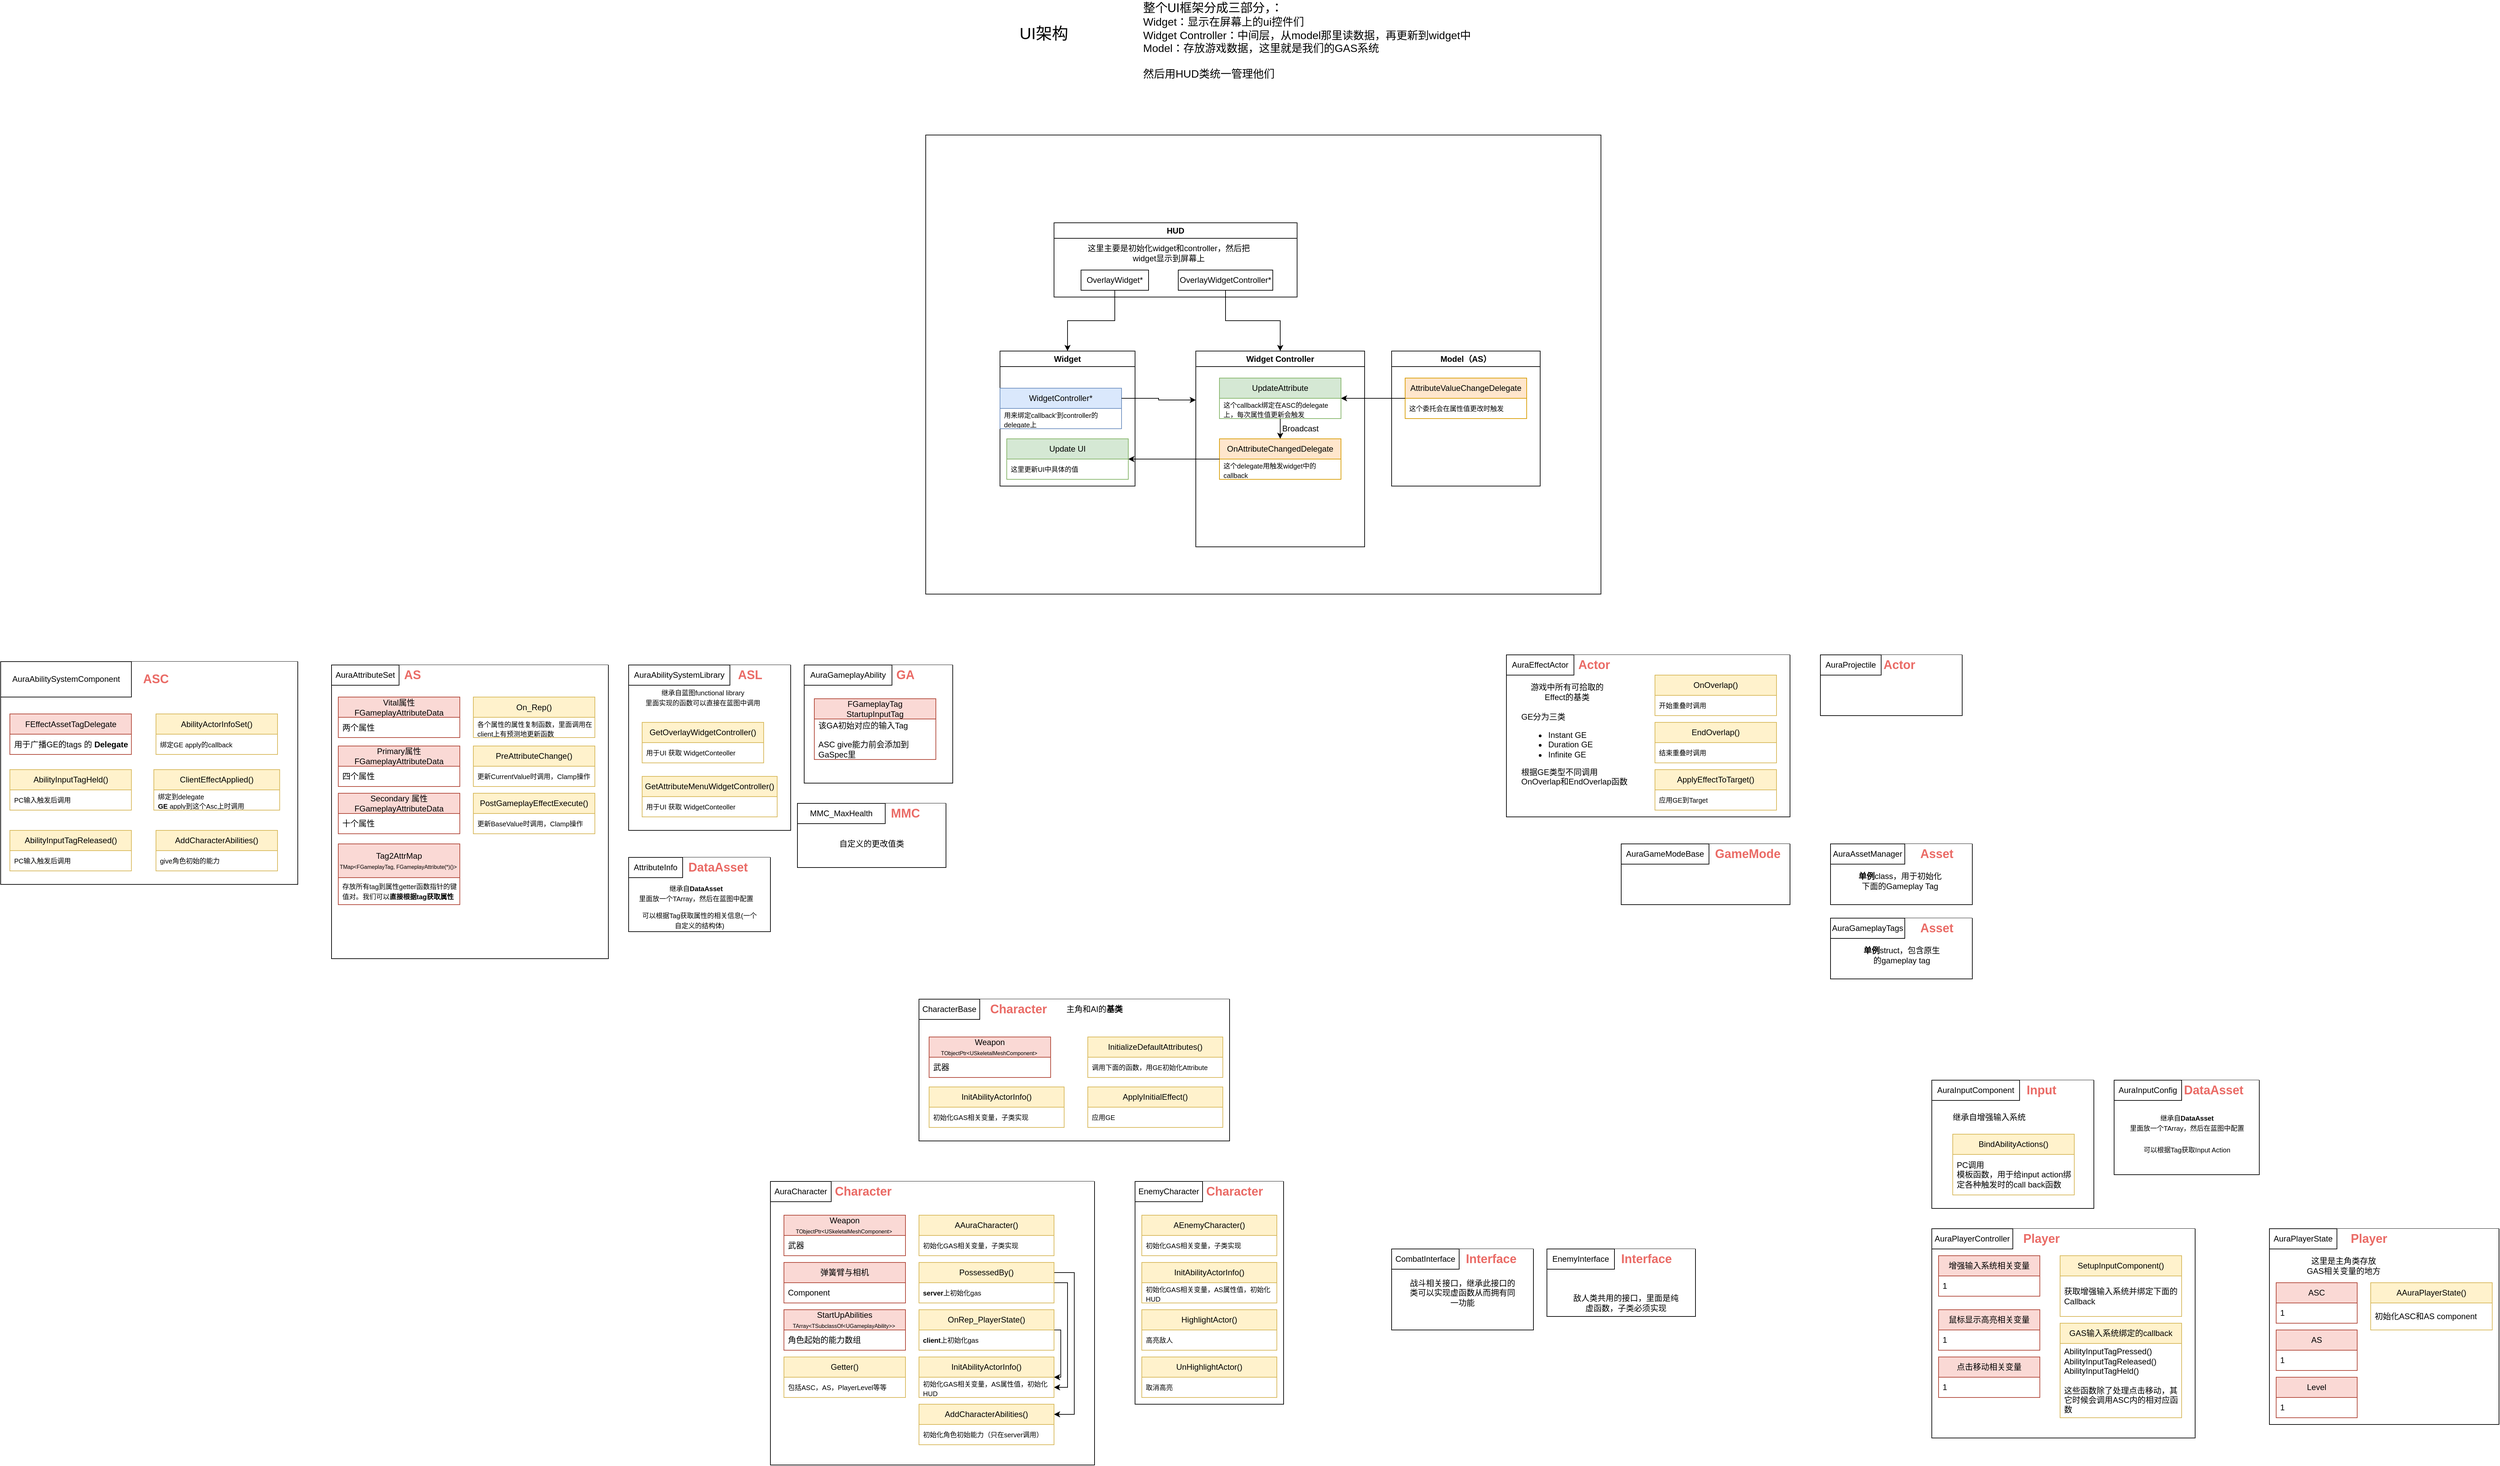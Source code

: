 <mxfile version="22.1.2" type="device">
  <diagram name="第 1 页" id="Ci3ibUs5d5YA2MTepvaQ">
    <mxGraphModel dx="5198" dy="2564" grid="1" gridSize="10" guides="1" tooltips="1" connect="1" arrows="1" fold="1" page="1" pageScale="1" pageWidth="827" pageHeight="1169" math="0" shadow="0">
      <root>
        <mxCell id="0" />
        <mxCell id="1" parent="0" />
        <mxCell id="shEoZka6rONAJLujR-b--45" value="" style="rounded=0;whiteSpace=wrap;html=1;" parent="1" vertex="1">
          <mxGeometry x="-100" y="520" width="1000" height="680" as="geometry" />
        </mxCell>
        <mxCell id="shEoZka6rONAJLujR-b--1" value="&lt;font style=&quot;font-size: 24px;&quot;&gt;UI架构&lt;/font&gt;" style="text;html=1;strokeColor=none;fillColor=none;align=center;verticalAlign=middle;whiteSpace=wrap;rounded=0;" parent="1" vertex="1">
          <mxGeometry x="30" y="350" width="90" height="40" as="geometry" />
        </mxCell>
        <mxCell id="shEoZka6rONAJLujR-b--3" value="Widget" style="swimlane;whiteSpace=wrap;html=1;swimlaneFillColor=default;" parent="1" vertex="1">
          <mxGeometry x="10" y="840" width="200" height="200" as="geometry" />
        </mxCell>
        <mxCell id="shEoZka6rONAJLujR-b--39" value="Update UI" style="swimlane;fontStyle=0;childLayout=stackLayout;horizontal=1;startSize=30;horizontalStack=0;resizeParent=1;resizeParentMax=0;resizeLast=0;collapsible=1;marginBottom=0;whiteSpace=wrap;html=1;fillColor=#d5e8d4;strokeColor=#82b366;" parent="shEoZka6rONAJLujR-b--3" vertex="1">
          <mxGeometry x="10" y="130" width="180" height="60" as="geometry" />
        </mxCell>
        <mxCell id="shEoZka6rONAJLujR-b--40" value="&lt;span style=&quot;font-size: 10px;&quot;&gt;这里更新UI中具体的值&lt;/span&gt;" style="text;strokeColor=none;fillColor=none;align=left;verticalAlign=middle;spacingLeft=4;spacingRight=4;overflow=hidden;points=[[0,0.5],[1,0.5]];portConstraint=eastwest;rotatable=0;whiteSpace=wrap;html=1;" parent="shEoZka6rONAJLujR-b--39" vertex="1">
          <mxGeometry y="30" width="180" height="30" as="geometry" />
        </mxCell>
        <mxCell id="shEoZka6rONAJLujR-b--42" value="WidgetController*" style="swimlane;fontStyle=0;childLayout=stackLayout;horizontal=1;startSize=30;horizontalStack=0;resizeParent=1;resizeParentMax=0;resizeLast=0;collapsible=1;marginBottom=0;whiteSpace=wrap;html=1;fillColor=#dae8fc;strokeColor=#6c8ebf;" parent="shEoZka6rONAJLujR-b--3" vertex="1">
          <mxGeometry y="55" width="180" height="60" as="geometry" />
        </mxCell>
        <mxCell id="shEoZka6rONAJLujR-b--43" value="&lt;span style=&quot;font-size: 10px;&quot;&gt;用来绑定callback&#39;到controller的delegate上&lt;/span&gt;" style="text;strokeColor=none;fillColor=none;align=left;verticalAlign=middle;spacingLeft=4;spacingRight=4;overflow=hidden;points=[[0,0.5],[1,0.5]];portConstraint=eastwest;rotatable=0;whiteSpace=wrap;html=1;" parent="shEoZka6rONAJLujR-b--42" vertex="1">
          <mxGeometry y="30" width="180" height="30" as="geometry" />
        </mxCell>
        <mxCell id="shEoZka6rONAJLujR-b--4" value="Widget Controller" style="swimlane;whiteSpace=wrap;html=1;swimlaneFillColor=default;" parent="1" vertex="1">
          <mxGeometry x="300" y="840" width="250" height="290" as="geometry">
            <mxRectangle x="300" y="840" width="140" height="30" as="alternateBounds" />
          </mxGeometry>
        </mxCell>
        <mxCell id="shEoZka6rONAJLujR-b--36" style="edgeStyle=orthogonalEdgeStyle;rounded=0;orthogonalLoop=1;jettySize=auto;html=1;exitX=0.5;exitY=1;exitDx=0;exitDy=0;entryX=0.5;entryY=0;entryDx=0;entryDy=0;" parent="shEoZka6rONAJLujR-b--4" source="shEoZka6rONAJLujR-b--30" target="shEoZka6rONAJLujR-b--34" edge="1">
          <mxGeometry relative="1" as="geometry" />
        </mxCell>
        <mxCell id="shEoZka6rONAJLujR-b--30" value="UpdateAttribute" style="swimlane;fontStyle=0;childLayout=stackLayout;horizontal=1;startSize=30;horizontalStack=0;resizeParent=1;resizeParentMax=0;resizeLast=0;collapsible=1;marginBottom=0;whiteSpace=wrap;html=1;fillColor=#d5e8d4;strokeColor=#82b366;" parent="shEoZka6rONAJLujR-b--4" vertex="1">
          <mxGeometry x="35" y="40" width="180" height="60" as="geometry" />
        </mxCell>
        <mxCell id="shEoZka6rONAJLujR-b--31" value="&lt;font style=&quot;font-size: 10px;&quot;&gt;这个callback绑定在ASC的delegate上，每次属性值更新会触发&lt;/font&gt;" style="text;strokeColor=none;fillColor=none;align=left;verticalAlign=middle;spacingLeft=4;spacingRight=4;overflow=hidden;points=[[0,0.5],[1,0.5]];portConstraint=eastwest;rotatable=0;whiteSpace=wrap;html=1;" parent="shEoZka6rONAJLujR-b--30" vertex="1">
          <mxGeometry y="30" width="180" height="30" as="geometry" />
        </mxCell>
        <mxCell id="shEoZka6rONAJLujR-b--34" value="OnAttributeChangedDelegate" style="swimlane;fontStyle=0;childLayout=stackLayout;horizontal=1;startSize=30;horizontalStack=0;resizeParent=1;resizeParentMax=0;resizeLast=0;collapsible=1;marginBottom=0;whiteSpace=wrap;html=1;fillColor=#ffe6cc;strokeColor=#d79b00;" parent="shEoZka6rONAJLujR-b--4" vertex="1">
          <mxGeometry x="35" y="130" width="180" height="60" as="geometry" />
        </mxCell>
        <mxCell id="shEoZka6rONAJLujR-b--35" value="&lt;span style=&quot;font-size: 10px;&quot;&gt;这个delegate用触发widget中的callback&lt;/span&gt;" style="text;strokeColor=none;fillColor=none;align=left;verticalAlign=middle;spacingLeft=4;spacingRight=4;overflow=hidden;points=[[0,0.5],[1,0.5]];portConstraint=eastwest;rotatable=0;whiteSpace=wrap;html=1;" parent="shEoZka6rONAJLujR-b--34" vertex="1">
          <mxGeometry y="30" width="180" height="30" as="geometry" />
        </mxCell>
        <mxCell id="shEoZka6rONAJLujR-b--37" value="Broadcast" style="text;html=1;strokeColor=none;fillColor=none;align=center;verticalAlign=middle;whiteSpace=wrap;rounded=0;" parent="shEoZka6rONAJLujR-b--4" vertex="1">
          <mxGeometry x="130" y="110" width="50" height="10" as="geometry" />
        </mxCell>
        <mxCell id="shEoZka6rONAJLujR-b--5" value="Model（AS）" style="swimlane;whiteSpace=wrap;html=1;swimlaneFillColor=default;" parent="1" vertex="1">
          <mxGeometry x="590" y="840" width="220" height="200" as="geometry" />
        </mxCell>
        <mxCell id="shEoZka6rONAJLujR-b--22" value="AttributeValueChangeDelegate" style="swimlane;fontStyle=0;childLayout=stackLayout;horizontal=1;startSize=30;horizontalStack=0;resizeParent=1;resizeParentMax=0;resizeLast=0;collapsible=1;marginBottom=0;whiteSpace=wrap;html=1;fillColor=#ffe6cc;strokeColor=#d79b00;swimlaneFillColor=default;" parent="shEoZka6rONAJLujR-b--5" vertex="1">
          <mxGeometry x="20" y="40" width="180" height="60" as="geometry" />
        </mxCell>
        <mxCell id="shEoZka6rONAJLujR-b--27" value="&lt;font style=&quot;font-size: 10px;&quot;&gt;这个委托会在属性值更改时触发&lt;/font&gt;" style="text;strokeColor=none;fillColor=none;align=left;verticalAlign=middle;spacingLeft=4;spacingRight=4;overflow=hidden;points=[[0,0.5],[1,0.5]];portConstraint=eastwest;rotatable=0;whiteSpace=wrap;html=1;" parent="shEoZka6rONAJLujR-b--22" vertex="1">
          <mxGeometry y="30" width="180" height="30" as="geometry" />
        </mxCell>
        <mxCell id="shEoZka6rONAJLujR-b--6" value="&lt;div style=&quot;&quot;&gt;&lt;span style=&quot;background-color: initial;&quot;&gt;&lt;font style=&quot;font-size: 18px;&quot;&gt;整个UI框架分成三部分，：&lt;/font&gt;&lt;/span&gt;&lt;/div&gt;&lt;div style=&quot;&quot;&gt;&lt;span style=&quot;background-color: initial;&quot;&gt;&lt;font size=&quot;3&quot;&gt;Widget：显示在屏幕上的ui控件们&lt;/font&gt;&lt;/span&gt;&lt;/div&gt;&lt;div style=&quot;&quot;&gt;&lt;span style=&quot;background-color: initial;&quot;&gt;&lt;font size=&quot;3&quot;&gt;Widget Controller：中间层，从model那里读数据，再更新到widget中&lt;/font&gt;&lt;/span&gt;&lt;/div&gt;&lt;div style=&quot;&quot;&gt;&lt;span style=&quot;background-color: initial;&quot;&gt;&lt;font size=&quot;3&quot;&gt;Model：存放游戏数据，这里就是我们的GAS系统&lt;/font&gt;&lt;/span&gt;&lt;/div&gt;&lt;div style=&quot;&quot;&gt;&lt;span style=&quot;background-color: initial;&quot;&gt;&lt;font size=&quot;3&quot;&gt;&lt;br&gt;&lt;/font&gt;&lt;/span&gt;&lt;/div&gt;&lt;div style=&quot;&quot;&gt;&lt;span style=&quot;background-color: initial;&quot;&gt;&lt;font size=&quot;3&quot;&gt;然后用HUD类统一管理他们&lt;/font&gt;&lt;/span&gt;&lt;/div&gt;" style="text;html=1;strokeColor=none;fillColor=none;align=left;verticalAlign=middle;whiteSpace=wrap;rounded=0;" parent="1" vertex="1">
          <mxGeometry x="220" y="320" width="560" height="120" as="geometry" />
        </mxCell>
        <mxCell id="shEoZka6rONAJLujR-b--7" value="HUD" style="swimlane;whiteSpace=wrap;html=1;swimlaneFillColor=default;" parent="1" vertex="1">
          <mxGeometry x="90" y="650" width="360" height="110" as="geometry" />
        </mxCell>
        <mxCell id="shEoZka6rONAJLujR-b--8" value="OverlayWidget*" style="rounded=0;whiteSpace=wrap;html=1;" parent="shEoZka6rONAJLujR-b--7" vertex="1">
          <mxGeometry x="40" y="70" width="100" height="30" as="geometry" />
        </mxCell>
        <mxCell id="shEoZka6rONAJLujR-b--14" value="OverlayWidgetController*" style="rounded=0;whiteSpace=wrap;html=1;" parent="shEoZka6rONAJLujR-b--7" vertex="1">
          <mxGeometry x="184" y="70" width="140" height="30" as="geometry" />
        </mxCell>
        <mxCell id="shEoZka6rONAJLujR-b--44" value="这里主要是初始化widget和controller，然后把widget显示到屏幕上" style="text;html=1;strokeColor=none;fillColor=none;align=center;verticalAlign=middle;whiteSpace=wrap;rounded=0;" parent="shEoZka6rONAJLujR-b--7" vertex="1">
          <mxGeometry x="40" y="30" width="260" height="30" as="geometry" />
        </mxCell>
        <mxCell id="shEoZka6rONAJLujR-b--15" style="edgeStyle=orthogonalEdgeStyle;rounded=0;orthogonalLoop=1;jettySize=auto;html=1;exitX=0.5;exitY=1;exitDx=0;exitDy=0;entryX=0.5;entryY=0;entryDx=0;entryDy=0;" parent="1" source="shEoZka6rONAJLujR-b--8" target="shEoZka6rONAJLujR-b--3" edge="1">
          <mxGeometry relative="1" as="geometry" />
        </mxCell>
        <mxCell id="shEoZka6rONAJLujR-b--16" style="edgeStyle=orthogonalEdgeStyle;rounded=0;orthogonalLoop=1;jettySize=auto;html=1;exitX=0.5;exitY=1;exitDx=0;exitDy=0;entryX=0.5;entryY=0;entryDx=0;entryDy=0;" parent="1" source="shEoZka6rONAJLujR-b--14" target="shEoZka6rONAJLujR-b--4" edge="1">
          <mxGeometry relative="1" as="geometry" />
        </mxCell>
        <mxCell id="shEoZka6rONAJLujR-b--18" style="edgeStyle=orthogonalEdgeStyle;rounded=0;orthogonalLoop=1;jettySize=auto;html=1;exitX=1;exitY=0.25;exitDx=0;exitDy=0;entryX=0;entryY=0.25;entryDx=0;entryDy=0;" parent="1" source="shEoZka6rONAJLujR-b--42" target="shEoZka6rONAJLujR-b--4" edge="1">
          <mxGeometry relative="1" as="geometry" />
        </mxCell>
        <mxCell id="shEoZka6rONAJLujR-b--32" style="edgeStyle=orthogonalEdgeStyle;rounded=0;orthogonalLoop=1;jettySize=auto;html=1;exitX=0;exitY=0.5;exitDx=0;exitDy=0;entryX=1;entryY=0.5;entryDx=0;entryDy=0;" parent="1" source="shEoZka6rONAJLujR-b--22" target="shEoZka6rONAJLujR-b--30" edge="1">
          <mxGeometry relative="1" as="geometry" />
        </mxCell>
        <mxCell id="shEoZka6rONAJLujR-b--41" style="edgeStyle=orthogonalEdgeStyle;rounded=0;orthogonalLoop=1;jettySize=auto;html=1;exitX=0;exitY=0.5;exitDx=0;exitDy=0;entryX=1;entryY=0.5;entryDx=0;entryDy=0;" parent="1" source="shEoZka6rONAJLujR-b--34" target="shEoZka6rONAJLujR-b--39" edge="1">
          <mxGeometry relative="1" as="geometry" />
        </mxCell>
        <mxCell id="1vbWGbHBtsvA9wGUykn0-41" value="" style="swimlane;startSize=0;swimlaneFillColor=#FFFFFF;" parent="1" vertex="1">
          <mxGeometry x="-1470" y="1300" width="440" height="330" as="geometry">
            <mxRectangle x="750" y="240" width="50" height="40" as="alternateBounds" />
          </mxGeometry>
        </mxCell>
        <mxCell id="1vbWGbHBtsvA9wGUykn0-43" value="AuraAbilitySystemComponent" style="rounded=0;whiteSpace=wrap;html=1;" parent="1vbWGbHBtsvA9wGUykn0-41" vertex="1">
          <mxGeometry width="193.611" height="52.5" as="geometry" />
        </mxCell>
        <mxCell id="fQLuycwCWNEkY8-utruE-82" value="FEffectAssetTagDelegate" style="swimlane;fontStyle=0;childLayout=stackLayout;horizontal=1;startSize=30;horizontalStack=0;resizeParent=1;resizeParentMax=0;resizeLast=0;collapsible=1;marginBottom=0;whiteSpace=wrap;html=1;fillColor=#fad9d5;strokeColor=#ae4132;" vertex="1" parent="1vbWGbHBtsvA9wGUykn0-41">
          <mxGeometry x="13.61" y="77.5" width="180" height="60" as="geometry" />
        </mxCell>
        <mxCell id="fQLuycwCWNEkY8-utruE-83" value="用于广播GE的tags 的 &lt;b&gt;Delegate&lt;/b&gt;" style="text;strokeColor=none;fillColor=none;align=left;verticalAlign=middle;spacingLeft=4;spacingRight=4;overflow=hidden;points=[[0,0.5],[1,0.5]];portConstraint=eastwest;rotatable=0;whiteSpace=wrap;html=1;" vertex="1" parent="fQLuycwCWNEkY8-utruE-82">
          <mxGeometry y="30" width="180" height="30" as="geometry" />
        </mxCell>
        <mxCell id="fQLuycwCWNEkY8-utruE-84" value="AbilityActorInfoSet()" style="swimlane;fontStyle=0;childLayout=stackLayout;horizontal=1;startSize=30;horizontalStack=0;resizeParent=1;resizeParentMax=0;resizeLast=0;collapsible=1;marginBottom=0;whiteSpace=wrap;html=1;fillColor=#fff2cc;strokeColor=#d6b656;" vertex="1" parent="1vbWGbHBtsvA9wGUykn0-41">
          <mxGeometry x="230" y="77.5" width="180" height="60" as="geometry" />
        </mxCell>
        <mxCell id="fQLuycwCWNEkY8-utruE-90" value="&lt;span style=&quot;font-size: 10px;&quot;&gt;绑定GE apply的callback&lt;/span&gt;" style="text;strokeColor=none;fillColor=none;align=left;verticalAlign=middle;spacingLeft=4;spacingRight=4;overflow=hidden;points=[[0,0.5],[1,0.5]];portConstraint=eastwest;rotatable=0;whiteSpace=wrap;html=1;" vertex="1" parent="fQLuycwCWNEkY8-utruE-84">
          <mxGeometry y="30" width="180" height="30" as="geometry" />
        </mxCell>
        <mxCell id="fQLuycwCWNEkY8-utruE-86" value="AddCharacterAbilities()" style="swimlane;fontStyle=0;childLayout=stackLayout;horizontal=1;startSize=30;horizontalStack=0;resizeParent=1;resizeParentMax=0;resizeLast=0;collapsible=1;marginBottom=0;whiteSpace=wrap;html=1;fillColor=#fff2cc;strokeColor=#d6b656;" vertex="1" parent="1vbWGbHBtsvA9wGUykn0-41">
          <mxGeometry x="230" y="250" width="180" height="60" as="geometry" />
        </mxCell>
        <mxCell id="fQLuycwCWNEkY8-utruE-91" value="&lt;span style=&quot;font-size: 10px;&quot;&gt;give角色初始的能力&lt;/span&gt;" style="text;strokeColor=none;fillColor=none;align=left;verticalAlign=middle;spacingLeft=4;spacingRight=4;overflow=hidden;points=[[0,0.5],[1,0.5]];portConstraint=eastwest;rotatable=0;whiteSpace=wrap;html=1;" vertex="1" parent="fQLuycwCWNEkY8-utruE-86">
          <mxGeometry y="30" width="180" height="30" as="geometry" />
        </mxCell>
        <mxCell id="fQLuycwCWNEkY8-utruE-6" value="&lt;font style=&quot;font-size: 18px;&quot; color=&quot;#ea6b66&quot;&gt;&lt;b&gt;ASC&lt;/b&gt;&lt;/font&gt;" style="text;html=1;strokeColor=none;fillColor=none;align=center;verticalAlign=middle;whiteSpace=wrap;rounded=0;" vertex="1" parent="1vbWGbHBtsvA9wGUykn0-41">
          <mxGeometry x="200" y="10" width="60" height="32.5" as="geometry" />
        </mxCell>
        <mxCell id="fQLuycwCWNEkY8-utruE-87" value="AbilityInputTagHeld()" style="swimlane;fontStyle=0;childLayout=stackLayout;horizontal=1;startSize=30;horizontalStack=0;resizeParent=1;resizeParentMax=0;resizeLast=0;collapsible=1;marginBottom=0;whiteSpace=wrap;html=1;fillColor=#fff2cc;strokeColor=#d6b656;" vertex="1" parent="1vbWGbHBtsvA9wGUykn0-41">
          <mxGeometry x="13.61" y="160" width="180" height="60" as="geometry" />
        </mxCell>
        <mxCell id="fQLuycwCWNEkY8-utruE-92" value="&lt;span style=&quot;font-size: 10px;&quot;&gt;PC输入触发后调用&lt;/span&gt;" style="text;strokeColor=none;fillColor=none;align=left;verticalAlign=middle;spacingLeft=4;spacingRight=4;overflow=hidden;points=[[0,0.5],[1,0.5]];portConstraint=eastwest;rotatable=0;whiteSpace=wrap;html=1;" vertex="1" parent="fQLuycwCWNEkY8-utruE-87">
          <mxGeometry y="30" width="180" height="30" as="geometry" />
        </mxCell>
        <mxCell id="fQLuycwCWNEkY8-utruE-88" value="AbilityInputTagReleased()" style="swimlane;fontStyle=0;childLayout=stackLayout;horizontal=1;startSize=30;horizontalStack=0;resizeParent=1;resizeParentMax=0;resizeLast=0;collapsible=1;marginBottom=0;whiteSpace=wrap;html=1;fillColor=#fff2cc;strokeColor=#d6b656;" vertex="1" parent="1vbWGbHBtsvA9wGUykn0-41">
          <mxGeometry x="13.61" y="250" width="180" height="60" as="geometry" />
        </mxCell>
        <mxCell id="fQLuycwCWNEkY8-utruE-93" value="&lt;font style=&quot;font-size: 10px;&quot;&gt;PC输入触发后调用&lt;/font&gt;" style="text;strokeColor=none;fillColor=none;align=left;verticalAlign=middle;spacingLeft=4;spacingRight=4;overflow=hidden;points=[[0,0.5],[1,0.5]];portConstraint=eastwest;rotatable=0;whiteSpace=wrap;html=1;" vertex="1" parent="fQLuycwCWNEkY8-utruE-88">
          <mxGeometry y="30" width="180" height="30" as="geometry" />
        </mxCell>
        <mxCell id="fQLuycwCWNEkY8-utruE-89" value="ClientEffectApplied()" style="swimlane;fontStyle=0;childLayout=stackLayout;horizontal=1;startSize=30;horizontalStack=0;resizeParent=1;resizeParentMax=0;resizeLast=0;collapsible=1;marginBottom=0;whiteSpace=wrap;html=1;fillColor=#fff2cc;strokeColor=#d6b656;" vertex="1" parent="1vbWGbHBtsvA9wGUykn0-41">
          <mxGeometry x="226.81" y="160" width="186.39" height="60" as="geometry" />
        </mxCell>
        <mxCell id="fQLuycwCWNEkY8-utruE-94" value="&lt;font style=&quot;font-size: 10px;&quot;&gt;绑定到delegate&lt;br&gt;&lt;b&gt;GE&lt;/b&gt; apply到这个Asc上时调用&lt;/font&gt;" style="text;strokeColor=none;fillColor=none;align=left;verticalAlign=middle;spacingLeft=4;spacingRight=4;overflow=hidden;points=[[0,0.5],[1,0.5]];portConstraint=eastwest;rotatable=0;whiteSpace=wrap;html=1;" vertex="1" parent="fQLuycwCWNEkY8-utruE-89">
          <mxGeometry y="30" width="186.39" height="30" as="geometry" />
        </mxCell>
        <mxCell id="fQLuycwCWNEkY8-utruE-17" value="" style="swimlane;startSize=0;swimlaneFillColor=#FFFFFF;" vertex="1" parent="1">
          <mxGeometry x="-280" y="1305" width="220" height="175" as="geometry">
            <mxRectangle x="750" y="240" width="50" height="40" as="alternateBounds" />
          </mxGeometry>
        </mxCell>
        <mxCell id="fQLuycwCWNEkY8-utruE-18" value="AuraGameplayAbility" style="rounded=0;whiteSpace=wrap;html=1;" vertex="1" parent="fQLuycwCWNEkY8-utruE-17">
          <mxGeometry width="130" height="30" as="geometry" />
        </mxCell>
        <mxCell id="fQLuycwCWNEkY8-utruE-19" value="&lt;font style=&quot;font-size: 18px;&quot; color=&quot;#ea6b66&quot;&gt;&lt;b&gt;GA&lt;/b&gt;&lt;/font&gt;" style="text;html=1;strokeColor=none;fillColor=none;align=center;verticalAlign=middle;whiteSpace=wrap;rounded=0;" vertex="1" parent="fQLuycwCWNEkY8-utruE-17">
          <mxGeometry x="120" width="60" height="30" as="geometry" />
        </mxCell>
        <mxCell id="fQLuycwCWNEkY8-utruE-119" value="FGameplayTag &lt;br&gt;StartupInputTag" style="swimlane;fontStyle=0;childLayout=stackLayout;horizontal=1;startSize=30;horizontalStack=0;resizeParent=1;resizeParentMax=0;resizeLast=0;collapsible=1;marginBottom=0;whiteSpace=wrap;html=1;fillColor=#fad9d5;strokeColor=#ae4132;" vertex="1" parent="fQLuycwCWNEkY8-utruE-17">
          <mxGeometry x="15.0" y="50" width="180" height="90" as="geometry">
            <mxRectangle x="10.0" y="47.5" width="170" height="30" as="alternateBounds" />
          </mxGeometry>
        </mxCell>
        <mxCell id="fQLuycwCWNEkY8-utruE-120" value="该GA初始对应的输入Tag&lt;br&gt;&lt;br&gt;ASC give能力前会添加到GaSpec里" style="text;strokeColor=none;fillColor=none;align=left;verticalAlign=middle;spacingLeft=4;spacingRight=4;overflow=hidden;points=[[0,0.5],[1,0.5]];portConstraint=eastwest;rotatable=0;whiteSpace=wrap;html=1;" vertex="1" parent="fQLuycwCWNEkY8-utruE-119">
          <mxGeometry y="30" width="180" height="60" as="geometry" />
        </mxCell>
        <mxCell id="fQLuycwCWNEkY8-utruE-9" value="" style="swimlane;startSize=0;swimlaneFillColor=#FFFFFF;" vertex="1" parent="1">
          <mxGeometry x="-980" y="1305" width="410" height="435" as="geometry">
            <mxRectangle x="750" y="240" width="50" height="40" as="alternateBounds" />
          </mxGeometry>
        </mxCell>
        <mxCell id="fQLuycwCWNEkY8-utruE-10" value="AuraAttributeSet" style="rounded=0;whiteSpace=wrap;html=1;" vertex="1" parent="fQLuycwCWNEkY8-utruE-9">
          <mxGeometry width="100" height="30" as="geometry" />
        </mxCell>
        <mxCell id="fQLuycwCWNEkY8-utruE-11" value="&lt;font style=&quot;font-size: 18px;&quot; color=&quot;#ea6b66&quot;&gt;&lt;b&gt;AS&lt;/b&gt;&lt;/font&gt;" style="text;html=1;strokeColor=none;fillColor=none;align=center;verticalAlign=middle;whiteSpace=wrap;rounded=0;" vertex="1" parent="fQLuycwCWNEkY8-utruE-9">
          <mxGeometry x="100" y="5" width="40" height="20" as="geometry" />
        </mxCell>
        <mxCell id="fQLuycwCWNEkY8-utruE-98" value="Vital属性&lt;br&gt;FGameplayAttributeData" style="swimlane;fontStyle=0;childLayout=stackLayout;horizontal=1;startSize=30;horizontalStack=0;resizeParent=1;resizeParentMax=0;resizeLast=0;collapsible=1;marginBottom=0;whiteSpace=wrap;html=1;fillColor=#fad9d5;strokeColor=#ae4132;" vertex="1" parent="fQLuycwCWNEkY8-utruE-9">
          <mxGeometry x="10.0" y="47.5" width="180" height="60" as="geometry">
            <mxRectangle x="10.0" y="47.5" width="170" height="30" as="alternateBounds" />
          </mxGeometry>
        </mxCell>
        <mxCell id="fQLuycwCWNEkY8-utruE-99" value="两个属性" style="text;strokeColor=none;fillColor=none;align=left;verticalAlign=middle;spacingLeft=4;spacingRight=4;overflow=hidden;points=[[0,0.5],[1,0.5]];portConstraint=eastwest;rotatable=0;whiteSpace=wrap;html=1;" vertex="1" parent="fQLuycwCWNEkY8-utruE-98">
          <mxGeometry y="30" width="180" height="30" as="geometry" />
        </mxCell>
        <mxCell id="fQLuycwCWNEkY8-utruE-100" value="Primary属性&lt;br&gt;FGameplayAttributeData" style="swimlane;fontStyle=0;childLayout=stackLayout;horizontal=1;startSize=30;horizontalStack=0;resizeParent=1;resizeParentMax=0;resizeLast=0;collapsible=1;marginBottom=0;whiteSpace=wrap;html=1;fillColor=#fad9d5;strokeColor=#ae4132;" vertex="1" parent="fQLuycwCWNEkY8-utruE-9">
          <mxGeometry x="10.0" y="120" width="180" height="60" as="geometry">
            <mxRectangle x="10.0" y="47.5" width="170" height="30" as="alternateBounds" />
          </mxGeometry>
        </mxCell>
        <mxCell id="fQLuycwCWNEkY8-utruE-101" value="四个属性" style="text;strokeColor=none;fillColor=none;align=left;verticalAlign=middle;spacingLeft=4;spacingRight=4;overflow=hidden;points=[[0,0.5],[1,0.5]];portConstraint=eastwest;rotatable=0;whiteSpace=wrap;html=1;" vertex="1" parent="fQLuycwCWNEkY8-utruE-100">
          <mxGeometry y="30" width="180" height="30" as="geometry" />
        </mxCell>
        <mxCell id="fQLuycwCWNEkY8-utruE-102" value="Secondary 属性&lt;br&gt;FGameplayAttributeData" style="swimlane;fontStyle=0;childLayout=stackLayout;horizontal=1;startSize=30;horizontalStack=0;resizeParent=1;resizeParentMax=0;resizeLast=0;collapsible=1;marginBottom=0;whiteSpace=wrap;html=1;fillColor=#fad9d5;strokeColor=#ae4132;" vertex="1" parent="fQLuycwCWNEkY8-utruE-9">
          <mxGeometry x="10.0" y="190" width="180" height="60" as="geometry">
            <mxRectangle x="10.0" y="47.5" width="170" height="30" as="alternateBounds" />
          </mxGeometry>
        </mxCell>
        <mxCell id="fQLuycwCWNEkY8-utruE-103" value="十个属性" style="text;strokeColor=none;fillColor=none;align=left;verticalAlign=middle;spacingLeft=4;spacingRight=4;overflow=hidden;points=[[0,0.5],[1,0.5]];portConstraint=eastwest;rotatable=0;whiteSpace=wrap;html=1;" vertex="1" parent="fQLuycwCWNEkY8-utruE-102">
          <mxGeometry y="30" width="180" height="30" as="geometry" />
        </mxCell>
        <mxCell id="fQLuycwCWNEkY8-utruE-104" value="Tag2AttrMap&lt;br&gt;&lt;font style=&quot;font-size: 8px;&quot;&gt;TMap&amp;lt;FGameplayTag, FGameplayAttribute(*)()&amp;gt;&amp;nbsp;&lt;/font&gt;" style="swimlane;fontStyle=0;childLayout=stackLayout;horizontal=1;startSize=50;horizontalStack=0;resizeParent=1;resizeParentMax=0;resizeLast=0;collapsible=1;marginBottom=0;whiteSpace=wrap;html=1;fillColor=#fad9d5;strokeColor=#ae4132;" vertex="1" parent="fQLuycwCWNEkY8-utruE-9">
          <mxGeometry x="10" y="265" width="180" height="90" as="geometry">
            <mxRectangle x="10.0" y="47.5" width="170" height="30" as="alternateBounds" />
          </mxGeometry>
        </mxCell>
        <mxCell id="fQLuycwCWNEkY8-utruE-105" value="&lt;font style=&quot;font-size: 10px;&quot;&gt;存放所有tag到属性getter函数指针的键值对。我们可以&lt;b&gt;直接根据tag获取属性&lt;/b&gt;&lt;/font&gt;" style="text;strokeColor=none;fillColor=none;align=left;verticalAlign=middle;spacingLeft=4;spacingRight=4;overflow=hidden;points=[[0,0.5],[1,0.5]];portConstraint=eastwest;rotatable=0;whiteSpace=wrap;html=1;" vertex="1" parent="fQLuycwCWNEkY8-utruE-104">
          <mxGeometry y="50" width="180" height="40" as="geometry" />
        </mxCell>
        <mxCell id="fQLuycwCWNEkY8-utruE-106" value="On_Rep()" style="swimlane;fontStyle=0;childLayout=stackLayout;horizontal=1;startSize=30;horizontalStack=0;resizeParent=1;resizeParentMax=0;resizeLast=0;collapsible=1;marginBottom=0;whiteSpace=wrap;html=1;fillColor=#fff2cc;strokeColor=#d6b656;" vertex="1" parent="fQLuycwCWNEkY8-utruE-9">
          <mxGeometry x="210" y="47.5" width="180" height="60" as="geometry" />
        </mxCell>
        <mxCell id="fQLuycwCWNEkY8-utruE-107" value="&lt;span style=&quot;font-size: 10px;&quot;&gt;各个属性的属性复制函数，里面调用在client上有预测地更新函数&lt;/span&gt;" style="text;strokeColor=none;fillColor=none;align=left;verticalAlign=middle;spacingLeft=4;spacingRight=4;overflow=hidden;points=[[0,0.5],[1,0.5]];portConstraint=eastwest;rotatable=0;whiteSpace=wrap;html=1;" vertex="1" parent="fQLuycwCWNEkY8-utruE-106">
          <mxGeometry y="30" width="180" height="30" as="geometry" />
        </mxCell>
        <mxCell id="fQLuycwCWNEkY8-utruE-108" value="PreAttributeChange()" style="swimlane;fontStyle=0;childLayout=stackLayout;horizontal=1;startSize=30;horizontalStack=0;resizeParent=1;resizeParentMax=0;resizeLast=0;collapsible=1;marginBottom=0;whiteSpace=wrap;html=1;fillColor=#fff2cc;strokeColor=#d6b656;" vertex="1" parent="fQLuycwCWNEkY8-utruE-9">
          <mxGeometry x="210" y="120" width="180" height="60" as="geometry" />
        </mxCell>
        <mxCell id="fQLuycwCWNEkY8-utruE-109" value="&lt;span style=&quot;font-size: 10px;&quot;&gt;更新CurrentValue时调用，Clamp操作&lt;/span&gt;" style="text;strokeColor=none;fillColor=none;align=left;verticalAlign=middle;spacingLeft=4;spacingRight=4;overflow=hidden;points=[[0,0.5],[1,0.5]];portConstraint=eastwest;rotatable=0;whiteSpace=wrap;html=1;" vertex="1" parent="fQLuycwCWNEkY8-utruE-108">
          <mxGeometry y="30" width="180" height="30" as="geometry" />
        </mxCell>
        <mxCell id="fQLuycwCWNEkY8-utruE-110" value="PostGameplayEffectExecute()" style="swimlane;fontStyle=0;childLayout=stackLayout;horizontal=1;startSize=30;horizontalStack=0;resizeParent=1;resizeParentMax=0;resizeLast=0;collapsible=1;marginBottom=0;whiteSpace=wrap;html=1;fillColor=#fff2cc;strokeColor=#d6b656;" vertex="1" parent="fQLuycwCWNEkY8-utruE-9">
          <mxGeometry x="210" y="190" width="180" height="60" as="geometry" />
        </mxCell>
        <mxCell id="fQLuycwCWNEkY8-utruE-111" value="&lt;span style=&quot;font-size: 10px;&quot;&gt;更新BaseValue时调用，Clamp操作&lt;/span&gt;" style="text;strokeColor=none;fillColor=none;align=left;verticalAlign=middle;spacingLeft=4;spacingRight=4;overflow=hidden;points=[[0,0.5],[1,0.5]];portConstraint=eastwest;rotatable=0;whiteSpace=wrap;html=1;" vertex="1" parent="fQLuycwCWNEkY8-utruE-110">
          <mxGeometry y="30" width="180" height="30" as="geometry" />
        </mxCell>
        <mxCell id="fQLuycwCWNEkY8-utruE-13" value="" style="swimlane;startSize=0;swimlaneFillColor=#FFFFFF;" vertex="1" parent="1">
          <mxGeometry x="-540" y="1305" width="240" height="245" as="geometry">
            <mxRectangle x="750" y="240" width="50" height="40" as="alternateBounds" />
          </mxGeometry>
        </mxCell>
        <mxCell id="fQLuycwCWNEkY8-utruE-14" value="AuraAbilitySystemLibrary" style="rounded=0;whiteSpace=wrap;html=1;" vertex="1" parent="fQLuycwCWNEkY8-utruE-13">
          <mxGeometry width="150" height="30" as="geometry" />
        </mxCell>
        <mxCell id="fQLuycwCWNEkY8-utruE-15" value="&lt;font style=&quot;font-size: 18px;&quot; color=&quot;#ea6b66&quot;&gt;&lt;b&gt;ASL&lt;/b&gt;&lt;/font&gt;" style="text;html=1;strokeColor=none;fillColor=none;align=center;verticalAlign=middle;whiteSpace=wrap;rounded=0;" vertex="1" parent="fQLuycwCWNEkY8-utruE-13">
          <mxGeometry x="150" width="60" height="30" as="geometry" />
        </mxCell>
        <mxCell id="fQLuycwCWNEkY8-utruE-112" value="&lt;font style=&quot;font-size: 10px;&quot;&gt;继承自蓝图functional library&lt;br&gt;里面实现的函数可以直接在蓝图中调用&lt;/font&gt;" style="text;html=1;strokeColor=none;fillColor=none;align=center;verticalAlign=middle;whiteSpace=wrap;rounded=0;" vertex="1" parent="fQLuycwCWNEkY8-utruE-13">
          <mxGeometry x="20" y="35" width="180" height="25" as="geometry" />
        </mxCell>
        <mxCell id="fQLuycwCWNEkY8-utruE-113" value="GetOverlayWidgetController()" style="swimlane;fontStyle=0;childLayout=stackLayout;horizontal=1;startSize=30;horizontalStack=0;resizeParent=1;resizeParentMax=0;resizeLast=0;collapsible=1;marginBottom=0;whiteSpace=wrap;html=1;fillColor=#fff2cc;strokeColor=#d6b656;" vertex="1" parent="fQLuycwCWNEkY8-utruE-13">
          <mxGeometry x="20" y="85" width="180" height="60" as="geometry" />
        </mxCell>
        <mxCell id="fQLuycwCWNEkY8-utruE-114" value="&lt;span style=&quot;font-size: 10px;&quot;&gt;用于UI 获取 WidgetConteoller&lt;/span&gt;" style="text;strokeColor=none;fillColor=none;align=left;verticalAlign=middle;spacingLeft=4;spacingRight=4;overflow=hidden;points=[[0,0.5],[1,0.5]];portConstraint=eastwest;rotatable=0;whiteSpace=wrap;html=1;" vertex="1" parent="fQLuycwCWNEkY8-utruE-113">
          <mxGeometry y="30" width="180" height="30" as="geometry" />
        </mxCell>
        <mxCell id="fQLuycwCWNEkY8-utruE-115" value="GetAttributeMenuWidgetController()" style="swimlane;fontStyle=0;childLayout=stackLayout;horizontal=1;startSize=30;horizontalStack=0;resizeParent=1;resizeParentMax=0;resizeLast=0;collapsible=1;marginBottom=0;whiteSpace=wrap;html=1;fillColor=#fff2cc;strokeColor=#d6b656;" vertex="1" parent="fQLuycwCWNEkY8-utruE-13">
          <mxGeometry x="20" y="165" width="200" height="60" as="geometry" />
        </mxCell>
        <mxCell id="fQLuycwCWNEkY8-utruE-116" value="&lt;font style=&quot;font-size: 10px;&quot;&gt;用于UI 获取 WidgetConteoller&lt;/font&gt;" style="text;strokeColor=none;fillColor=none;align=left;verticalAlign=middle;spacingLeft=4;spacingRight=4;overflow=hidden;points=[[0,0.5],[1,0.5]];portConstraint=eastwest;rotatable=0;whiteSpace=wrap;html=1;" vertex="1" parent="fQLuycwCWNEkY8-utruE-115">
          <mxGeometry y="30" width="200" height="30" as="geometry" />
        </mxCell>
        <mxCell id="fQLuycwCWNEkY8-utruE-21" value="" style="swimlane;startSize=0;swimlaneFillColor=#FFFFFF;" vertex="1" parent="1">
          <mxGeometry x="-540" y="1590" width="210" height="110" as="geometry">
            <mxRectangle x="750" y="240" width="50" height="40" as="alternateBounds" />
          </mxGeometry>
        </mxCell>
        <mxCell id="fQLuycwCWNEkY8-utruE-22" value="AttributeInfo" style="rounded=0;whiteSpace=wrap;html=1;" vertex="1" parent="fQLuycwCWNEkY8-utruE-21">
          <mxGeometry width="80" height="30" as="geometry" />
        </mxCell>
        <mxCell id="fQLuycwCWNEkY8-utruE-23" value="&lt;font style=&quot;font-size: 18px;&quot; color=&quot;#ea6b66&quot;&gt;&lt;b&gt;DataAsset&lt;/b&gt;&lt;/font&gt;" style="text;html=1;strokeColor=none;fillColor=none;align=center;verticalAlign=middle;whiteSpace=wrap;rounded=0;" vertex="1" parent="fQLuycwCWNEkY8-utruE-21">
          <mxGeometry x="90" width="85" height="30" as="geometry" />
        </mxCell>
        <mxCell id="fQLuycwCWNEkY8-utruE-117" value="&lt;font style=&quot;font-size: 10px;&quot;&gt;继承自&lt;b&gt;DataAsset&lt;/b&gt;&lt;br&gt;里面放一个TArray，然后在蓝图中配置&lt;br&gt;&lt;/font&gt;" style="text;html=1;strokeColor=none;fillColor=none;align=center;verticalAlign=middle;whiteSpace=wrap;rounded=0;" vertex="1" parent="fQLuycwCWNEkY8-utruE-21">
          <mxGeometry x="10" y="40" width="180" height="25" as="geometry" />
        </mxCell>
        <mxCell id="fQLuycwCWNEkY8-utruE-118" value="&lt;font style=&quot;font-size: 10px;&quot;&gt;可以根据Tag获取属性的相关信息(一个自定义的结构体)&lt;br&gt;&lt;/font&gt;" style="text;html=1;strokeColor=none;fillColor=none;align=center;verticalAlign=middle;whiteSpace=wrap;rounded=0;" vertex="1" parent="fQLuycwCWNEkY8-utruE-21">
          <mxGeometry x="15" y="80" width="180" height="25" as="geometry" />
        </mxCell>
        <mxCell id="fQLuycwCWNEkY8-utruE-121" value="" style="swimlane;startSize=0;swimlaneFillColor=#FFFFFF;" vertex="1" parent="1">
          <mxGeometry x="-290" y="1510" width="220" height="95" as="geometry">
            <mxRectangle x="750" y="240" width="50" height="40" as="alternateBounds" />
          </mxGeometry>
        </mxCell>
        <mxCell id="fQLuycwCWNEkY8-utruE-122" value="MMC_MaxHealth" style="rounded=0;whiteSpace=wrap;html=1;" vertex="1" parent="fQLuycwCWNEkY8-utruE-121">
          <mxGeometry width="130" height="30" as="geometry" />
        </mxCell>
        <mxCell id="fQLuycwCWNEkY8-utruE-123" value="&lt;font style=&quot;font-size: 18px;&quot; color=&quot;#ea6b66&quot;&gt;&lt;b&gt;MMC&lt;/b&gt;&lt;/font&gt;" style="text;html=1;strokeColor=none;fillColor=none;align=center;verticalAlign=middle;whiteSpace=wrap;rounded=0;" vertex="1" parent="fQLuycwCWNEkY8-utruE-121">
          <mxGeometry x="130" width="60" height="30" as="geometry" />
        </mxCell>
        <mxCell id="fQLuycwCWNEkY8-utruE-126" value="自定义的更改值类" style="text;html=1;strokeColor=none;fillColor=none;align=center;verticalAlign=middle;whiteSpace=wrap;rounded=0;" vertex="1" parent="fQLuycwCWNEkY8-utruE-121">
          <mxGeometry x="50" y="45" width="120" height="30" as="geometry" />
        </mxCell>
        <mxCell id="fQLuycwCWNEkY8-utruE-25" value="" style="swimlane;startSize=0;swimlaneFillColor=#FFFFFF;" vertex="1" parent="1">
          <mxGeometry x="760" y="1290" width="420" height="240" as="geometry">
            <mxRectangle x="750" y="240" width="50" height="40" as="alternateBounds" />
          </mxGeometry>
        </mxCell>
        <mxCell id="fQLuycwCWNEkY8-utruE-26" value="AuraEffectActor" style="rounded=0;whiteSpace=wrap;html=1;" vertex="1" parent="fQLuycwCWNEkY8-utruE-25">
          <mxGeometry width="100" height="30" as="geometry" />
        </mxCell>
        <mxCell id="fQLuycwCWNEkY8-utruE-127" value="游戏中所有可拾取的Effect的基类" style="text;html=1;strokeColor=none;fillColor=none;align=center;verticalAlign=middle;whiteSpace=wrap;rounded=0;" vertex="1" parent="fQLuycwCWNEkY8-utruE-25">
          <mxGeometry x="30" y="40" width="120" height="30" as="geometry" />
        </mxCell>
        <mxCell id="fQLuycwCWNEkY8-utruE-27" value="&lt;font style=&quot;font-size: 18px;&quot; color=&quot;#ea6b66&quot;&gt;&lt;b&gt;Actor&lt;br&gt;&lt;/b&gt;&lt;/font&gt;" style="text;html=1;strokeColor=none;fillColor=none;align=center;verticalAlign=middle;whiteSpace=wrap;rounded=0;" vertex="1" parent="fQLuycwCWNEkY8-utruE-25">
          <mxGeometry x="100" width="60" height="30" as="geometry" />
        </mxCell>
        <mxCell id="fQLuycwCWNEkY8-utruE-128" value="GE分为三类&lt;br&gt;&lt;ul&gt;&lt;li&gt;Instant GE&lt;/li&gt;&lt;li&gt;Duration GE&lt;/li&gt;&lt;li&gt;Infinite GE&lt;/li&gt;&lt;/ul&gt;&lt;div&gt;根据GE类型不同调用OnOverlap和EndOverlap函数&lt;/div&gt;" style="text;html=1;strokeColor=none;fillColor=none;align=left;verticalAlign=middle;whiteSpace=wrap;rounded=0;" vertex="1" parent="fQLuycwCWNEkY8-utruE-25">
          <mxGeometry x="20" y="80" width="160" height="120" as="geometry" />
        </mxCell>
        <mxCell id="fQLuycwCWNEkY8-utruE-129" value="OnOverlap()" style="swimlane;fontStyle=0;childLayout=stackLayout;horizontal=1;startSize=30;horizontalStack=0;resizeParent=1;resizeParentMax=0;resizeLast=0;collapsible=1;marginBottom=0;whiteSpace=wrap;html=1;fillColor=#fff2cc;strokeColor=#d6b656;" vertex="1" parent="fQLuycwCWNEkY8-utruE-25">
          <mxGeometry x="220" y="30" width="180" height="60" as="geometry" />
        </mxCell>
        <mxCell id="fQLuycwCWNEkY8-utruE-130" value="&lt;span style=&quot;font-size: 10px;&quot;&gt;开始重叠时调用&lt;/span&gt;" style="text;strokeColor=none;fillColor=none;align=left;verticalAlign=middle;spacingLeft=4;spacingRight=4;overflow=hidden;points=[[0,0.5],[1,0.5]];portConstraint=eastwest;rotatable=0;whiteSpace=wrap;html=1;" vertex="1" parent="fQLuycwCWNEkY8-utruE-129">
          <mxGeometry y="30" width="180" height="30" as="geometry" />
        </mxCell>
        <mxCell id="fQLuycwCWNEkY8-utruE-131" value="EndOverlap()" style="swimlane;fontStyle=0;childLayout=stackLayout;horizontal=1;startSize=30;horizontalStack=0;resizeParent=1;resizeParentMax=0;resizeLast=0;collapsible=1;marginBottom=0;whiteSpace=wrap;html=1;fillColor=#fff2cc;strokeColor=#d6b656;" vertex="1" parent="fQLuycwCWNEkY8-utruE-25">
          <mxGeometry x="220" y="100" width="180" height="60" as="geometry" />
        </mxCell>
        <mxCell id="fQLuycwCWNEkY8-utruE-132" value="&lt;span style=&quot;font-size: 10px;&quot;&gt;结束重叠时调用&lt;/span&gt;" style="text;strokeColor=none;fillColor=none;align=left;verticalAlign=middle;spacingLeft=4;spacingRight=4;overflow=hidden;points=[[0,0.5],[1,0.5]];portConstraint=eastwest;rotatable=0;whiteSpace=wrap;html=1;" vertex="1" parent="fQLuycwCWNEkY8-utruE-131">
          <mxGeometry y="30" width="180" height="30" as="geometry" />
        </mxCell>
        <mxCell id="fQLuycwCWNEkY8-utruE-133" value="ApplyEffectToTarget()" style="swimlane;fontStyle=0;childLayout=stackLayout;horizontal=1;startSize=30;horizontalStack=0;resizeParent=1;resizeParentMax=0;resizeLast=0;collapsible=1;marginBottom=0;whiteSpace=wrap;html=1;fillColor=#fff2cc;strokeColor=#d6b656;" vertex="1" parent="fQLuycwCWNEkY8-utruE-25">
          <mxGeometry x="220" y="170" width="180" height="60" as="geometry" />
        </mxCell>
        <mxCell id="fQLuycwCWNEkY8-utruE-134" value="&lt;span style=&quot;font-size: 10px;&quot;&gt;应用GE到Target&lt;/span&gt;" style="text;strokeColor=none;fillColor=none;align=left;verticalAlign=middle;spacingLeft=4;spacingRight=4;overflow=hidden;points=[[0,0.5],[1,0.5]];portConstraint=eastwest;rotatable=0;whiteSpace=wrap;html=1;" vertex="1" parent="fQLuycwCWNEkY8-utruE-133">
          <mxGeometry y="30" width="180" height="30" as="geometry" />
        </mxCell>
        <mxCell id="fQLuycwCWNEkY8-utruE-30" value="" style="swimlane;startSize=0;swimlaneFillColor=#FFFFFF;" vertex="1" parent="1">
          <mxGeometry x="1225" y="1290" width="210" height="90" as="geometry">
            <mxRectangle x="750" y="240" width="50" height="40" as="alternateBounds" />
          </mxGeometry>
        </mxCell>
        <mxCell id="fQLuycwCWNEkY8-utruE-31" value="AuraProjectile" style="rounded=0;whiteSpace=wrap;html=1;" vertex="1" parent="fQLuycwCWNEkY8-utruE-30">
          <mxGeometry width="90" height="30" as="geometry" />
        </mxCell>
        <mxCell id="fQLuycwCWNEkY8-utruE-32" value="&lt;font style=&quot;font-size: 18px;&quot; color=&quot;#ea6b66&quot;&gt;&lt;b&gt;Actor&lt;br&gt;&lt;/b&gt;&lt;/font&gt;" style="text;html=1;strokeColor=none;fillColor=none;align=center;verticalAlign=middle;whiteSpace=wrap;rounded=0;" vertex="1" parent="fQLuycwCWNEkY8-utruE-30">
          <mxGeometry x="87" width="60" height="30" as="geometry" />
        </mxCell>
        <mxCell id="fQLuycwCWNEkY8-utruE-38" value="" style="swimlane;startSize=0;swimlaneFillColor=#FFFFFF;" vertex="1" parent="1">
          <mxGeometry x="-110" y="1800" width="460" height="210" as="geometry">
            <mxRectangle x="750" y="240" width="50" height="40" as="alternateBounds" />
          </mxGeometry>
        </mxCell>
        <mxCell id="fQLuycwCWNEkY8-utruE-39" value="CharacterBase" style="rounded=0;whiteSpace=wrap;html=1;" vertex="1" parent="fQLuycwCWNEkY8-utruE-38">
          <mxGeometry width="90" height="30" as="geometry" />
        </mxCell>
        <mxCell id="fQLuycwCWNEkY8-utruE-40" value="&lt;font style=&quot;font-size: 18px;&quot; color=&quot;#ea6b66&quot;&gt;&lt;b&gt;Character&lt;br&gt;&lt;/b&gt;&lt;/font&gt;" style="text;html=1;strokeColor=none;fillColor=none;align=center;verticalAlign=middle;whiteSpace=wrap;rounded=0;" vertex="1" parent="fQLuycwCWNEkY8-utruE-38">
          <mxGeometry x="100" width="95" height="30" as="geometry" />
        </mxCell>
        <mxCell id="fQLuycwCWNEkY8-utruE-135" value="主角和AI的&lt;b&gt;基类&lt;/b&gt;" style="text;html=1;strokeColor=none;fillColor=none;align=center;verticalAlign=middle;whiteSpace=wrap;rounded=0;" vertex="1" parent="fQLuycwCWNEkY8-utruE-38">
          <mxGeometry x="200" y="3" width="120" height="24" as="geometry" />
        </mxCell>
        <mxCell id="fQLuycwCWNEkY8-utruE-136" value="Weapon&lt;br&gt;&lt;font style=&quot;font-size: 8px;&quot;&gt;TObjectPtr&amp;lt;USkeletalMeshComponent&amp;gt;&amp;nbsp;&lt;/font&gt;" style="swimlane;fontStyle=0;childLayout=stackLayout;horizontal=1;startSize=30;horizontalStack=0;resizeParent=1;resizeParentMax=0;resizeLast=0;collapsible=1;marginBottom=0;whiteSpace=wrap;html=1;fillColor=#fad9d5;strokeColor=#ae4132;" vertex="1" parent="fQLuycwCWNEkY8-utruE-38">
          <mxGeometry x="15.0" y="56" width="180" height="60" as="geometry">
            <mxRectangle x="10.0" y="47.5" width="170" height="30" as="alternateBounds" />
          </mxGeometry>
        </mxCell>
        <mxCell id="fQLuycwCWNEkY8-utruE-137" value="武器" style="text;strokeColor=none;fillColor=none;align=left;verticalAlign=middle;spacingLeft=4;spacingRight=4;overflow=hidden;points=[[0,0.5],[1,0.5]];portConstraint=eastwest;rotatable=0;whiteSpace=wrap;html=1;" vertex="1" parent="fQLuycwCWNEkY8-utruE-136">
          <mxGeometry y="30" width="180" height="30" as="geometry" />
        </mxCell>
        <mxCell id="fQLuycwCWNEkY8-utruE-138" value="InitAbilityActorInfo()" style="swimlane;fontStyle=0;childLayout=stackLayout;horizontal=1;startSize=30;horizontalStack=0;resizeParent=1;resizeParentMax=0;resizeLast=0;collapsible=1;marginBottom=0;whiteSpace=wrap;html=1;fillColor=#fff2cc;strokeColor=#d6b656;" vertex="1" parent="fQLuycwCWNEkY8-utruE-38">
          <mxGeometry x="15" y="130" width="200" height="60" as="geometry" />
        </mxCell>
        <mxCell id="fQLuycwCWNEkY8-utruE-139" value="&lt;font style=&quot;font-size: 10px;&quot;&gt;初始化GAS相关变量，子类实现&lt;/font&gt;" style="text;strokeColor=none;fillColor=none;align=left;verticalAlign=middle;spacingLeft=4;spacingRight=4;overflow=hidden;points=[[0,0.5],[1,0.5]];portConstraint=eastwest;rotatable=0;whiteSpace=wrap;html=1;" vertex="1" parent="fQLuycwCWNEkY8-utruE-138">
          <mxGeometry y="30" width="200" height="30" as="geometry" />
        </mxCell>
        <mxCell id="fQLuycwCWNEkY8-utruE-140" value="InitializeDefaultAttributes()" style="swimlane;fontStyle=0;childLayout=stackLayout;horizontal=1;startSize=30;horizontalStack=0;resizeParent=1;resizeParentMax=0;resizeLast=0;collapsible=1;marginBottom=0;whiteSpace=wrap;html=1;fillColor=#fff2cc;strokeColor=#d6b656;" vertex="1" parent="fQLuycwCWNEkY8-utruE-38">
          <mxGeometry x="250" y="56" width="200" height="60" as="geometry" />
        </mxCell>
        <mxCell id="fQLuycwCWNEkY8-utruE-141" value="&lt;font style=&quot;font-size: 10px;&quot;&gt;调用下面的函数，用GE初始化Attribute&lt;/font&gt;" style="text;strokeColor=none;fillColor=none;align=left;verticalAlign=middle;spacingLeft=4;spacingRight=4;overflow=hidden;points=[[0,0.5],[1,0.5]];portConstraint=eastwest;rotatable=0;whiteSpace=wrap;html=1;" vertex="1" parent="fQLuycwCWNEkY8-utruE-140">
          <mxGeometry y="30" width="200" height="30" as="geometry" />
        </mxCell>
        <mxCell id="fQLuycwCWNEkY8-utruE-142" value="ApplyInitialEffect()" style="swimlane;fontStyle=0;childLayout=stackLayout;horizontal=1;startSize=30;horizontalStack=0;resizeParent=1;resizeParentMax=0;resizeLast=0;collapsible=1;marginBottom=0;whiteSpace=wrap;html=1;fillColor=#fff2cc;strokeColor=#d6b656;" vertex="1" parent="fQLuycwCWNEkY8-utruE-38">
          <mxGeometry x="250" y="130" width="200" height="60" as="geometry" />
        </mxCell>
        <mxCell id="fQLuycwCWNEkY8-utruE-143" value="&lt;font style=&quot;font-size: 10px;&quot;&gt;应用GE&lt;/font&gt;" style="text;strokeColor=none;fillColor=none;align=left;verticalAlign=middle;spacingLeft=4;spacingRight=4;overflow=hidden;points=[[0,0.5],[1,0.5]];portConstraint=eastwest;rotatable=0;whiteSpace=wrap;html=1;" vertex="1" parent="fQLuycwCWNEkY8-utruE-142">
          <mxGeometry y="30" width="200" height="30" as="geometry" />
        </mxCell>
        <mxCell id="fQLuycwCWNEkY8-utruE-34" value="" style="swimlane;startSize=0;swimlaneFillColor=#FFFFFF;" vertex="1" parent="1">
          <mxGeometry x="-330" y="2070" width="480" height="420" as="geometry">
            <mxRectangle x="750" y="240" width="50" height="40" as="alternateBounds" />
          </mxGeometry>
        </mxCell>
        <mxCell id="fQLuycwCWNEkY8-utruE-35" value="AuraCharacter" style="rounded=0;whiteSpace=wrap;html=1;" vertex="1" parent="fQLuycwCWNEkY8-utruE-34">
          <mxGeometry width="90" height="30" as="geometry" />
        </mxCell>
        <mxCell id="fQLuycwCWNEkY8-utruE-36" value="&lt;font style=&quot;font-size: 18px;&quot; color=&quot;#ea6b66&quot;&gt;&lt;b&gt;Character&lt;br&gt;&lt;/b&gt;&lt;/font&gt;" style="text;html=1;strokeColor=none;fillColor=none;align=center;verticalAlign=middle;whiteSpace=wrap;rounded=0;" vertex="1" parent="fQLuycwCWNEkY8-utruE-34">
          <mxGeometry x="90" width="95" height="30" as="geometry" />
        </mxCell>
        <mxCell id="fQLuycwCWNEkY8-utruE-144" value="AAuraCharacter()" style="swimlane;fontStyle=0;childLayout=stackLayout;horizontal=1;startSize=30;horizontalStack=0;resizeParent=1;resizeParentMax=0;resizeLast=0;collapsible=1;marginBottom=0;whiteSpace=wrap;html=1;fillColor=#fff2cc;strokeColor=#d6b656;" vertex="1" parent="fQLuycwCWNEkY8-utruE-34">
          <mxGeometry x="220" y="50" width="200" height="60" as="geometry" />
        </mxCell>
        <mxCell id="fQLuycwCWNEkY8-utruE-145" value="&lt;font style=&quot;font-size: 10px;&quot;&gt;初始化GAS相关变量，子类实现&lt;/font&gt;" style="text;strokeColor=none;fillColor=none;align=left;verticalAlign=middle;spacingLeft=4;spacingRight=4;overflow=hidden;points=[[0,0.5],[1,0.5]];portConstraint=eastwest;rotatable=0;whiteSpace=wrap;html=1;" vertex="1" parent="fQLuycwCWNEkY8-utruE-144">
          <mxGeometry y="30" width="200" height="30" as="geometry" />
        </mxCell>
        <mxCell id="fQLuycwCWNEkY8-utruE-146" value="Weapon&lt;br&gt;&lt;font style=&quot;font-size: 8px;&quot;&gt;TObjectPtr&amp;lt;USkeletalMeshComponent&amp;gt;&amp;nbsp;&lt;/font&gt;" style="swimlane;fontStyle=0;childLayout=stackLayout;horizontal=1;startSize=30;horizontalStack=0;resizeParent=1;resizeParentMax=0;resizeLast=0;collapsible=1;marginBottom=0;whiteSpace=wrap;html=1;fillColor=#fad9d5;strokeColor=#ae4132;" vertex="1" parent="fQLuycwCWNEkY8-utruE-34">
          <mxGeometry x="20.0" y="50" width="180" height="60" as="geometry">
            <mxRectangle x="10.0" y="47.5" width="170" height="30" as="alternateBounds" />
          </mxGeometry>
        </mxCell>
        <mxCell id="fQLuycwCWNEkY8-utruE-147" value="武器" style="text;strokeColor=none;fillColor=none;align=left;verticalAlign=middle;spacingLeft=4;spacingRight=4;overflow=hidden;points=[[0,0.5],[1,0.5]];portConstraint=eastwest;rotatable=0;whiteSpace=wrap;html=1;" vertex="1" parent="fQLuycwCWNEkY8-utruE-146">
          <mxGeometry y="30" width="180" height="30" as="geometry" />
        </mxCell>
        <mxCell id="fQLuycwCWNEkY8-utruE-163" style="edgeStyle=orthogonalEdgeStyle;rounded=0;orthogonalLoop=1;jettySize=auto;html=1;exitX=1;exitY=0.5;exitDx=0;exitDy=0;entryX=1;entryY=0.5;entryDx=0;entryDy=0;" edge="1" parent="fQLuycwCWNEkY8-utruE-34" source="fQLuycwCWNEkY8-utruE-148" target="fQLuycwCWNEkY8-utruE-155">
          <mxGeometry relative="1" as="geometry" />
        </mxCell>
        <mxCell id="fQLuycwCWNEkY8-utruE-165" style="edgeStyle=orthogonalEdgeStyle;rounded=0;orthogonalLoop=1;jettySize=auto;html=1;exitX=1;exitY=0.25;exitDx=0;exitDy=0;entryX=1;entryY=0.25;entryDx=0;entryDy=0;" edge="1" parent="fQLuycwCWNEkY8-utruE-34" source="fQLuycwCWNEkY8-utruE-148" target="fQLuycwCWNEkY8-utruE-156">
          <mxGeometry relative="1" as="geometry">
            <Array as="points">
              <mxPoint x="450" y="135" />
              <mxPoint x="450" y="345" />
            </Array>
          </mxGeometry>
        </mxCell>
        <mxCell id="fQLuycwCWNEkY8-utruE-148" value="PossessedBy()" style="swimlane;fontStyle=0;childLayout=stackLayout;horizontal=1;startSize=30;horizontalStack=0;resizeParent=1;resizeParentMax=0;resizeLast=0;collapsible=1;marginBottom=0;whiteSpace=wrap;html=1;fillColor=#fff2cc;strokeColor=#d6b656;" vertex="1" parent="fQLuycwCWNEkY8-utruE-34">
          <mxGeometry x="220" y="120" width="200" height="60" as="geometry" />
        </mxCell>
        <mxCell id="fQLuycwCWNEkY8-utruE-149" value="&lt;font style=&quot;font-size: 10px;&quot;&gt;&lt;b&gt;server&lt;/b&gt;上初始化gas&lt;/font&gt;" style="text;strokeColor=none;fillColor=none;align=left;verticalAlign=middle;spacingLeft=4;spacingRight=4;overflow=hidden;points=[[0,0.5],[1,0.5]];portConstraint=eastwest;rotatable=0;whiteSpace=wrap;html=1;" vertex="1" parent="fQLuycwCWNEkY8-utruE-148">
          <mxGeometry y="30" width="200" height="30" as="geometry" />
        </mxCell>
        <mxCell id="fQLuycwCWNEkY8-utruE-164" style="edgeStyle=orthogonalEdgeStyle;rounded=0;orthogonalLoop=1;jettySize=auto;html=1;exitX=1;exitY=0.5;exitDx=0;exitDy=0;entryX=1;entryY=0.5;entryDx=0;entryDy=0;" edge="1" parent="fQLuycwCWNEkY8-utruE-34" source="fQLuycwCWNEkY8-utruE-150" target="fQLuycwCWNEkY8-utruE-154">
          <mxGeometry relative="1" as="geometry">
            <Array as="points">
              <mxPoint x="430" y="220" />
              <mxPoint x="430" y="290" />
            </Array>
          </mxGeometry>
        </mxCell>
        <mxCell id="fQLuycwCWNEkY8-utruE-150" value="OnRep_PlayerState()" style="swimlane;fontStyle=0;childLayout=stackLayout;horizontal=1;startSize=30;horizontalStack=0;resizeParent=1;resizeParentMax=0;resizeLast=0;collapsible=1;marginBottom=0;whiteSpace=wrap;html=1;fillColor=#fff2cc;strokeColor=#d6b656;" vertex="1" parent="fQLuycwCWNEkY8-utruE-34">
          <mxGeometry x="220" y="190" width="200" height="60" as="geometry" />
        </mxCell>
        <mxCell id="fQLuycwCWNEkY8-utruE-151" value="&lt;font style=&quot;font-size: 10px;&quot;&gt;&lt;b&gt;client&lt;/b&gt;上初始化gas&lt;/font&gt;" style="text;strokeColor=none;fillColor=none;align=left;verticalAlign=middle;spacingLeft=4;spacingRight=4;overflow=hidden;points=[[0,0.5],[1,0.5]];portConstraint=eastwest;rotatable=0;whiteSpace=wrap;html=1;" vertex="1" parent="fQLuycwCWNEkY8-utruE-150">
          <mxGeometry y="30" width="200" height="30" as="geometry" />
        </mxCell>
        <mxCell id="fQLuycwCWNEkY8-utruE-152" value="Getter()" style="swimlane;fontStyle=0;childLayout=stackLayout;horizontal=1;startSize=30;horizontalStack=0;resizeParent=1;resizeParentMax=0;resizeLast=0;collapsible=1;marginBottom=0;whiteSpace=wrap;html=1;fillColor=#fff2cc;strokeColor=#d6b656;" vertex="1" parent="fQLuycwCWNEkY8-utruE-34">
          <mxGeometry x="20" y="260" width="180" height="60" as="geometry" />
        </mxCell>
        <mxCell id="fQLuycwCWNEkY8-utruE-153" value="&lt;font style=&quot;font-size: 10px;&quot;&gt;包括ASC，AS，PlayerLevel等等&lt;/font&gt;" style="text;strokeColor=none;fillColor=none;align=left;verticalAlign=middle;spacingLeft=4;spacingRight=4;overflow=hidden;points=[[0,0.5],[1,0.5]];portConstraint=eastwest;rotatable=0;whiteSpace=wrap;html=1;" vertex="1" parent="fQLuycwCWNEkY8-utruE-152">
          <mxGeometry y="30" width="180" height="30" as="geometry" />
        </mxCell>
        <mxCell id="fQLuycwCWNEkY8-utruE-154" value="InitAbilityActorInfo()" style="swimlane;fontStyle=0;childLayout=stackLayout;horizontal=1;startSize=30;horizontalStack=0;resizeParent=1;resizeParentMax=0;resizeLast=0;collapsible=1;marginBottom=0;whiteSpace=wrap;html=1;fillColor=#fff2cc;strokeColor=#d6b656;" vertex="1" parent="fQLuycwCWNEkY8-utruE-34">
          <mxGeometry x="220" y="260" width="200" height="60" as="geometry" />
        </mxCell>
        <mxCell id="fQLuycwCWNEkY8-utruE-155" value="&lt;font style=&quot;font-size: 10px;&quot;&gt;初始化GAS相关变量，AS属性值，初始化HUD&lt;/font&gt;" style="text;strokeColor=none;fillColor=none;align=left;verticalAlign=middle;spacingLeft=4;spacingRight=4;overflow=hidden;points=[[0,0.5],[1,0.5]];portConstraint=eastwest;rotatable=0;whiteSpace=wrap;html=1;" vertex="1" parent="fQLuycwCWNEkY8-utruE-154">
          <mxGeometry y="30" width="200" height="30" as="geometry" />
        </mxCell>
        <mxCell id="fQLuycwCWNEkY8-utruE-156" value="AddCharacterAbilities()" style="swimlane;fontStyle=0;childLayout=stackLayout;horizontal=1;startSize=30;horizontalStack=0;resizeParent=1;resizeParentMax=0;resizeLast=0;collapsible=1;marginBottom=0;whiteSpace=wrap;html=1;fillColor=#fff2cc;strokeColor=#d6b656;" vertex="1" parent="fQLuycwCWNEkY8-utruE-34">
          <mxGeometry x="220" y="330" width="200" height="60" as="geometry" />
        </mxCell>
        <mxCell id="fQLuycwCWNEkY8-utruE-157" value="&lt;font style=&quot;font-size: 10px;&quot;&gt;初始化角色初始能力（只在server调用）&lt;/font&gt;" style="text;strokeColor=none;fillColor=none;align=left;verticalAlign=middle;spacingLeft=4;spacingRight=4;overflow=hidden;points=[[0,0.5],[1,0.5]];portConstraint=eastwest;rotatable=0;whiteSpace=wrap;html=1;" vertex="1" parent="fQLuycwCWNEkY8-utruE-156">
          <mxGeometry y="30" width="200" height="30" as="geometry" />
        </mxCell>
        <mxCell id="fQLuycwCWNEkY8-utruE-158" value="弹簧臂与相机" style="swimlane;fontStyle=0;childLayout=stackLayout;horizontal=1;startSize=30;horizontalStack=0;resizeParent=1;resizeParentMax=0;resizeLast=0;collapsible=1;marginBottom=0;whiteSpace=wrap;html=1;fillColor=#fad9d5;strokeColor=#ae4132;" vertex="1" parent="fQLuycwCWNEkY8-utruE-34">
          <mxGeometry x="20.0" y="120" width="180" height="60" as="geometry">
            <mxRectangle x="10.0" y="47.5" width="170" height="30" as="alternateBounds" />
          </mxGeometry>
        </mxCell>
        <mxCell id="fQLuycwCWNEkY8-utruE-159" value="Component" style="text;strokeColor=none;fillColor=none;align=left;verticalAlign=middle;spacingLeft=4;spacingRight=4;overflow=hidden;points=[[0,0.5],[1,0.5]];portConstraint=eastwest;rotatable=0;whiteSpace=wrap;html=1;" vertex="1" parent="fQLuycwCWNEkY8-utruE-158">
          <mxGeometry y="30" width="180" height="30" as="geometry" />
        </mxCell>
        <mxCell id="fQLuycwCWNEkY8-utruE-160" value="StartUpAbilities&lt;br&gt;&lt;font style=&quot;font-size: 8px;&quot;&gt;TArray&amp;lt;TSubclassOf&amp;lt;UGameplayAbility&amp;gt;&amp;gt;&amp;nbsp;&lt;/font&gt;" style="swimlane;fontStyle=0;childLayout=stackLayout;horizontal=1;startSize=30;horizontalStack=0;resizeParent=1;resizeParentMax=0;resizeLast=0;collapsible=1;marginBottom=0;whiteSpace=wrap;html=1;fillColor=#fad9d5;strokeColor=#ae4132;" vertex="1" parent="fQLuycwCWNEkY8-utruE-34">
          <mxGeometry x="20.0" y="190" width="180" height="60" as="geometry">
            <mxRectangle x="10.0" y="47.5" width="170" height="30" as="alternateBounds" />
          </mxGeometry>
        </mxCell>
        <mxCell id="fQLuycwCWNEkY8-utruE-161" value="角色起始的能力数组" style="text;strokeColor=none;fillColor=none;align=left;verticalAlign=middle;spacingLeft=4;spacingRight=4;overflow=hidden;points=[[0,0.5],[1,0.5]];portConstraint=eastwest;rotatable=0;whiteSpace=wrap;html=1;" vertex="1" parent="fQLuycwCWNEkY8-utruE-160">
          <mxGeometry y="30" width="180" height="30" as="geometry" />
        </mxCell>
        <mxCell id="fQLuycwCWNEkY8-utruE-42" value="" style="swimlane;startSize=0;swimlaneFillColor=#FFFFFF;" vertex="1" parent="1">
          <mxGeometry x="210" y="2070" width="220" height="330" as="geometry">
            <mxRectangle x="750" y="240" width="50" height="40" as="alternateBounds" />
          </mxGeometry>
        </mxCell>
        <mxCell id="fQLuycwCWNEkY8-utruE-43" value="EnemyCharacter" style="rounded=0;whiteSpace=wrap;html=1;" vertex="1" parent="fQLuycwCWNEkY8-utruE-42">
          <mxGeometry width="100" height="30" as="geometry" />
        </mxCell>
        <mxCell id="fQLuycwCWNEkY8-utruE-44" value="&lt;font style=&quot;font-size: 18px;&quot; color=&quot;#ea6b66&quot;&gt;&lt;b&gt;Character&lt;br&gt;&lt;/b&gt;&lt;/font&gt;" style="text;html=1;strokeColor=none;fillColor=none;align=center;verticalAlign=middle;whiteSpace=wrap;rounded=0;" vertex="1" parent="fQLuycwCWNEkY8-utruE-42">
          <mxGeometry x="100" width="95" height="30" as="geometry" />
        </mxCell>
        <mxCell id="fQLuycwCWNEkY8-utruE-166" value="InitAbilityActorInfo()" style="swimlane;fontStyle=0;childLayout=stackLayout;horizontal=1;startSize=30;horizontalStack=0;resizeParent=1;resizeParentMax=0;resizeLast=0;collapsible=1;marginBottom=0;whiteSpace=wrap;html=1;fillColor=#fff2cc;strokeColor=#d6b656;" vertex="1" parent="fQLuycwCWNEkY8-utruE-42">
          <mxGeometry x="10" y="120" width="200" height="60" as="geometry" />
        </mxCell>
        <mxCell id="fQLuycwCWNEkY8-utruE-167" value="&lt;font style=&quot;font-size: 10px;&quot;&gt;初始化GAS相关变量，AS属性值，初始化HUD&lt;/font&gt;" style="text;strokeColor=none;fillColor=none;align=left;verticalAlign=middle;spacingLeft=4;spacingRight=4;overflow=hidden;points=[[0,0.5],[1,0.5]];portConstraint=eastwest;rotatable=0;whiteSpace=wrap;html=1;" vertex="1" parent="fQLuycwCWNEkY8-utruE-166">
          <mxGeometry y="30" width="200" height="30" as="geometry" />
        </mxCell>
        <mxCell id="fQLuycwCWNEkY8-utruE-168" value="AEnemyCharacter()" style="swimlane;fontStyle=0;childLayout=stackLayout;horizontal=1;startSize=30;horizontalStack=0;resizeParent=1;resizeParentMax=0;resizeLast=0;collapsible=1;marginBottom=0;whiteSpace=wrap;html=1;fillColor=#fff2cc;strokeColor=#d6b656;" vertex="1" parent="fQLuycwCWNEkY8-utruE-42">
          <mxGeometry x="10" y="50" width="200" height="60" as="geometry" />
        </mxCell>
        <mxCell id="fQLuycwCWNEkY8-utruE-169" value="&lt;font style=&quot;font-size: 10px;&quot;&gt;初始化GAS相关变量，子类实现&lt;/font&gt;" style="text;strokeColor=none;fillColor=none;align=left;verticalAlign=middle;spacingLeft=4;spacingRight=4;overflow=hidden;points=[[0,0.5],[1,0.5]];portConstraint=eastwest;rotatable=0;whiteSpace=wrap;html=1;" vertex="1" parent="fQLuycwCWNEkY8-utruE-168">
          <mxGeometry y="30" width="200" height="30" as="geometry" />
        </mxCell>
        <mxCell id="fQLuycwCWNEkY8-utruE-170" value="HighlightActor()" style="swimlane;fontStyle=0;childLayout=stackLayout;horizontal=1;startSize=30;horizontalStack=0;resizeParent=1;resizeParentMax=0;resizeLast=0;collapsible=1;marginBottom=0;whiteSpace=wrap;html=1;fillColor=#fff2cc;strokeColor=#d6b656;" vertex="1" parent="fQLuycwCWNEkY8-utruE-42">
          <mxGeometry x="10" y="190" width="200" height="60" as="geometry" />
        </mxCell>
        <mxCell id="fQLuycwCWNEkY8-utruE-171" value="&lt;font style=&quot;font-size: 10px;&quot;&gt;高亮敌人&lt;/font&gt;" style="text;strokeColor=none;fillColor=none;align=left;verticalAlign=middle;spacingLeft=4;spacingRight=4;overflow=hidden;points=[[0,0.5],[1,0.5]];portConstraint=eastwest;rotatable=0;whiteSpace=wrap;html=1;" vertex="1" parent="fQLuycwCWNEkY8-utruE-170">
          <mxGeometry y="30" width="200" height="30" as="geometry" />
        </mxCell>
        <mxCell id="fQLuycwCWNEkY8-utruE-172" value="UnHighlightActor()" style="swimlane;fontStyle=0;childLayout=stackLayout;horizontal=1;startSize=30;horizontalStack=0;resizeParent=1;resizeParentMax=0;resizeLast=0;collapsible=1;marginBottom=0;whiteSpace=wrap;html=1;fillColor=#fff2cc;strokeColor=#d6b656;" vertex="1" parent="fQLuycwCWNEkY8-utruE-42">
          <mxGeometry x="10" y="260" width="200" height="60" as="geometry" />
        </mxCell>
        <mxCell id="fQLuycwCWNEkY8-utruE-173" value="&lt;font style=&quot;font-size: 10px;&quot;&gt;取消高亮&lt;/font&gt;" style="text;strokeColor=none;fillColor=none;align=left;verticalAlign=middle;spacingLeft=4;spacingRight=4;overflow=hidden;points=[[0,0.5],[1,0.5]];portConstraint=eastwest;rotatable=0;whiteSpace=wrap;html=1;" vertex="1" parent="fQLuycwCWNEkY8-utruE-172">
          <mxGeometry y="30" width="200" height="30" as="geometry" />
        </mxCell>
        <mxCell id="fQLuycwCWNEkY8-utruE-46" value="" style="swimlane;startSize=0;swimlaneFillColor=#FFFFFF;container=0;" vertex="1" parent="1">
          <mxGeometry x="930" y="1570" width="250" height="90" as="geometry">
            <mxRectangle x="750" y="240" width="50" height="40" as="alternateBounds" />
          </mxGeometry>
        </mxCell>
        <mxCell id="fQLuycwCWNEkY8-utruE-48" value="&lt;font style=&quot;font-size: 18px;&quot; color=&quot;#ea6b66&quot;&gt;&lt;b&gt;GameMode&lt;br&gt;&lt;/b&gt;&lt;/font&gt;" style="text;html=1;strokeColor=none;fillColor=none;align=center;verticalAlign=middle;whiteSpace=wrap;rounded=0;container=0;" vertex="1" parent="fQLuycwCWNEkY8-utruE-46">
          <mxGeometry x="140" width="95" height="30" as="geometry" />
        </mxCell>
        <mxCell id="fQLuycwCWNEkY8-utruE-47" value="AuraGameModeBase" style="rounded=0;whiteSpace=wrap;html=1;container=0;" vertex="1" parent="fQLuycwCWNEkY8-utruE-46">
          <mxGeometry width="130" height="30" as="geometry" />
        </mxCell>
        <mxCell id="fQLuycwCWNEkY8-utruE-58" value="" style="swimlane;startSize=0;swimlaneFillColor=#FFFFFF;container=0;" vertex="1" parent="1">
          <mxGeometry x="590" y="2170" width="210" height="120" as="geometry">
            <mxRectangle x="750" y="240" width="50" height="40" as="alternateBounds" />
          </mxGeometry>
        </mxCell>
        <mxCell id="fQLuycwCWNEkY8-utruE-60" value="&lt;font style=&quot;font-size: 18px;&quot; color=&quot;#ea6b66&quot;&gt;&lt;b&gt;Interface&lt;br&gt;&lt;/b&gt;&lt;/font&gt;" style="text;html=1;strokeColor=none;fillColor=none;align=center;verticalAlign=middle;whiteSpace=wrap;rounded=0;container=0;" vertex="1" parent="fQLuycwCWNEkY8-utruE-58">
          <mxGeometry x="100" width="95" height="30" as="geometry" />
        </mxCell>
        <mxCell id="fQLuycwCWNEkY8-utruE-179" value="战斗相关接口，继承此接口的类可以实现虚函数从而拥有同一功能" style="text;html=1;strokeColor=none;fillColor=none;align=center;verticalAlign=middle;whiteSpace=wrap;rounded=0;" vertex="1" parent="fQLuycwCWNEkY8-utruE-58">
          <mxGeometry x="25" y="40" width="160" height="50" as="geometry" />
        </mxCell>
        <mxCell id="fQLuycwCWNEkY8-utruE-59" value="CombatInterface" style="rounded=0;whiteSpace=wrap;html=1;container=0;" vertex="1" parent="fQLuycwCWNEkY8-utruE-58">
          <mxGeometry width="100" height="30" as="geometry" />
        </mxCell>
        <mxCell id="fQLuycwCWNEkY8-utruE-62" value="" style="swimlane;startSize=0;swimlaneFillColor=#FFFFFF;container=0;" vertex="1" parent="1">
          <mxGeometry x="820" y="2170" width="220" height="100" as="geometry">
            <mxRectangle x="750" y="240" width="50" height="40" as="alternateBounds" />
          </mxGeometry>
        </mxCell>
        <mxCell id="fQLuycwCWNEkY8-utruE-64" value="&lt;font style=&quot;font-size: 18px;&quot; color=&quot;#ea6b66&quot;&gt;&lt;b&gt;Interface&lt;br&gt;&lt;/b&gt;&lt;/font&gt;" style="text;html=1;strokeColor=none;fillColor=none;align=center;verticalAlign=middle;whiteSpace=wrap;rounded=0;container=0;" vertex="1" parent="fQLuycwCWNEkY8-utruE-62">
          <mxGeometry x="100" width="95" height="30" as="geometry" />
        </mxCell>
        <mxCell id="fQLuycwCWNEkY8-utruE-180" value="敌人类共用的接口，里面是纯虚函数，子类必须实现" style="text;html=1;strokeColor=none;fillColor=none;align=center;verticalAlign=middle;whiteSpace=wrap;rounded=0;" vertex="1" parent="fQLuycwCWNEkY8-utruE-62">
          <mxGeometry x="37.5" y="50" width="157.5" height="60" as="geometry" />
        </mxCell>
        <mxCell id="fQLuycwCWNEkY8-utruE-63" value="EnemyInterface" style="rounded=0;whiteSpace=wrap;html=1;container=0;" vertex="1" parent="fQLuycwCWNEkY8-utruE-62">
          <mxGeometry width="100" height="30" as="geometry" />
        </mxCell>
        <mxCell id="fQLuycwCWNEkY8-utruE-66" value="" style="swimlane;startSize=0;swimlaneFillColor=#FFFFFF;container=0;" vertex="1" parent="1">
          <mxGeometry x="1390" y="2140" width="390" height="310" as="geometry">
            <mxRectangle x="750" y="240" width="50" height="40" as="alternateBounds" />
          </mxGeometry>
        </mxCell>
        <mxCell id="fQLuycwCWNEkY8-utruE-68" value="&lt;font style=&quot;font-size: 18px;&quot; color=&quot;#ea6b66&quot;&gt;&lt;b&gt;Player&lt;br&gt;&lt;/b&gt;&lt;/font&gt;" style="text;html=1;strokeColor=none;fillColor=none;align=center;verticalAlign=middle;whiteSpace=wrap;rounded=0;container=0;" vertex="1" parent="fQLuycwCWNEkY8-utruE-66">
          <mxGeometry x="115" width="95" height="30" as="geometry" />
        </mxCell>
        <mxCell id="fQLuycwCWNEkY8-utruE-67" value="AuraPlayerController" style="rounded=0;whiteSpace=wrap;html=1;container=0;" vertex="1" parent="fQLuycwCWNEkY8-utruE-66">
          <mxGeometry width="120" height="30" as="geometry" />
        </mxCell>
        <mxCell id="fQLuycwCWNEkY8-utruE-182" value="点击移动相关变量" style="swimlane;fontStyle=0;childLayout=stackLayout;horizontal=1;startSize=30;horizontalStack=0;resizeParent=1;resizeParentMax=0;resizeLast=0;collapsible=1;marginBottom=0;whiteSpace=wrap;html=1;fillColor=#fad9d5;strokeColor=#ae4132;" vertex="1" parent="fQLuycwCWNEkY8-utruE-66">
          <mxGeometry x="10" y="190" width="150" height="60" as="geometry">
            <mxRectangle x="10.0" y="47.5" width="170" height="30" as="alternateBounds" />
          </mxGeometry>
        </mxCell>
        <mxCell id="fQLuycwCWNEkY8-utruE-183" value="1" style="text;strokeColor=none;fillColor=none;align=left;verticalAlign=middle;spacingLeft=4;spacingRight=4;overflow=hidden;points=[[0,0.5],[1,0.5]];portConstraint=eastwest;rotatable=0;whiteSpace=wrap;html=1;" vertex="1" parent="fQLuycwCWNEkY8-utruE-182">
          <mxGeometry y="30" width="150" height="30" as="geometry" />
        </mxCell>
        <mxCell id="fQLuycwCWNEkY8-utruE-184" value="增强输入系统相关变量" style="swimlane;fontStyle=0;childLayout=stackLayout;horizontal=1;startSize=30;horizontalStack=0;resizeParent=1;resizeParentMax=0;resizeLast=0;collapsible=1;marginBottom=0;whiteSpace=wrap;html=1;fillColor=#fad9d5;strokeColor=#ae4132;" vertex="1" parent="fQLuycwCWNEkY8-utruE-66">
          <mxGeometry x="10" y="40" width="150" height="60" as="geometry">
            <mxRectangle x="10.0" y="47.5" width="170" height="30" as="alternateBounds" />
          </mxGeometry>
        </mxCell>
        <mxCell id="fQLuycwCWNEkY8-utruE-185" value="1" style="text;strokeColor=none;fillColor=none;align=left;verticalAlign=middle;spacingLeft=4;spacingRight=4;overflow=hidden;points=[[0,0.5],[1,0.5]];portConstraint=eastwest;rotatable=0;whiteSpace=wrap;html=1;" vertex="1" parent="fQLuycwCWNEkY8-utruE-184">
          <mxGeometry y="30" width="150" height="30" as="geometry" />
        </mxCell>
        <mxCell id="fQLuycwCWNEkY8-utruE-186" value="鼠标显示高亮相关变量" style="swimlane;fontStyle=0;childLayout=stackLayout;horizontal=1;startSize=30;horizontalStack=0;resizeParent=1;resizeParentMax=0;resizeLast=0;collapsible=1;marginBottom=0;whiteSpace=wrap;html=1;fillColor=#fad9d5;strokeColor=#ae4132;" vertex="1" parent="fQLuycwCWNEkY8-utruE-66">
          <mxGeometry x="10" y="120" width="150" height="60" as="geometry">
            <mxRectangle x="10.0" y="47.5" width="170" height="30" as="alternateBounds" />
          </mxGeometry>
        </mxCell>
        <mxCell id="fQLuycwCWNEkY8-utruE-187" value="1" style="text;strokeColor=none;fillColor=none;align=left;verticalAlign=middle;spacingLeft=4;spacingRight=4;overflow=hidden;points=[[0,0.5],[1,0.5]];portConstraint=eastwest;rotatable=0;whiteSpace=wrap;html=1;" vertex="1" parent="fQLuycwCWNEkY8-utruE-186">
          <mxGeometry y="30" width="150" height="30" as="geometry" />
        </mxCell>
        <mxCell id="fQLuycwCWNEkY8-utruE-188" value="GAS输入系统绑定的callback" style="swimlane;fontStyle=0;childLayout=stackLayout;horizontal=1;startSize=30;horizontalStack=0;resizeParent=1;resizeParentMax=0;resizeLast=0;collapsible=1;marginBottom=0;whiteSpace=wrap;html=1;fillColor=#fff2cc;strokeColor=#d6b656;" vertex="1" parent="fQLuycwCWNEkY8-utruE-66">
          <mxGeometry x="190" y="140" width="180" height="140" as="geometry" />
        </mxCell>
        <mxCell id="fQLuycwCWNEkY8-utruE-189" value="AbilityInputTagPressed()&lt;br&gt;AbilityInputTagReleased()&lt;br&gt;AbilityInputTagHeld()&lt;br&gt;&lt;br&gt;这些函数除了处理点击移动，其它时候会调用ASC内的相对应函数" style="text;strokeColor=none;fillColor=none;align=left;verticalAlign=middle;spacingLeft=4;spacingRight=4;overflow=hidden;points=[[0,0.5],[1,0.5]];portConstraint=eastwest;rotatable=0;whiteSpace=wrap;html=1;" vertex="1" parent="fQLuycwCWNEkY8-utruE-188">
          <mxGeometry y="30" width="180" height="110" as="geometry" />
        </mxCell>
        <mxCell id="fQLuycwCWNEkY8-utruE-190" value="SetupInputComponent()" style="swimlane;fontStyle=0;childLayout=stackLayout;horizontal=1;startSize=30;horizontalStack=0;resizeParent=1;resizeParentMax=0;resizeLast=0;collapsible=1;marginBottom=0;whiteSpace=wrap;html=1;fillColor=#fff2cc;strokeColor=#d6b656;" vertex="1" parent="fQLuycwCWNEkY8-utruE-66">
          <mxGeometry x="190" y="40" width="180" height="90" as="geometry" />
        </mxCell>
        <mxCell id="fQLuycwCWNEkY8-utruE-191" value="获取增强输入系统并绑定下面的Callback" style="text;strokeColor=none;fillColor=none;align=left;verticalAlign=middle;spacingLeft=4;spacingRight=4;overflow=hidden;points=[[0,0.5],[1,0.5]];portConstraint=eastwest;rotatable=0;whiteSpace=wrap;html=1;" vertex="1" parent="fQLuycwCWNEkY8-utruE-190">
          <mxGeometry y="30" width="180" height="60" as="geometry" />
        </mxCell>
        <mxCell id="fQLuycwCWNEkY8-utruE-70" value="" style="swimlane;startSize=0;swimlaneFillColor=#FFFFFF;container=0;" vertex="1" parent="1">
          <mxGeometry x="1890" y="2140" width="340" height="290" as="geometry">
            <mxRectangle x="750" y="240" width="50" height="40" as="alternateBounds" />
          </mxGeometry>
        </mxCell>
        <mxCell id="fQLuycwCWNEkY8-utruE-72" value="&lt;font style=&quot;font-size: 18px;&quot; color=&quot;#ea6b66&quot;&gt;&lt;b&gt;Player&lt;br&gt;&lt;/b&gt;&lt;/font&gt;" style="text;html=1;strokeColor=none;fillColor=none;align=center;verticalAlign=middle;whiteSpace=wrap;rounded=0;container=0;" vertex="1" parent="fQLuycwCWNEkY8-utruE-70">
          <mxGeometry x="100" width="95" height="30" as="geometry" />
        </mxCell>
        <mxCell id="fQLuycwCWNEkY8-utruE-71" value="AuraPlayerState" style="rounded=0;whiteSpace=wrap;html=1;container=0;" vertex="1" parent="fQLuycwCWNEkY8-utruE-70">
          <mxGeometry width="100" height="30" as="geometry" />
        </mxCell>
        <mxCell id="fQLuycwCWNEkY8-utruE-192" value="ASC" style="swimlane;fontStyle=0;childLayout=stackLayout;horizontal=1;startSize=30;horizontalStack=0;resizeParent=1;resizeParentMax=0;resizeLast=0;collapsible=1;marginBottom=0;whiteSpace=wrap;html=1;fillColor=#fad9d5;strokeColor=#ae4132;" vertex="1" parent="fQLuycwCWNEkY8-utruE-70">
          <mxGeometry x="10" y="80" width="120" height="60" as="geometry">
            <mxRectangle x="10.0" y="47.5" width="170" height="30" as="alternateBounds" />
          </mxGeometry>
        </mxCell>
        <mxCell id="fQLuycwCWNEkY8-utruE-193" value="1" style="text;strokeColor=none;fillColor=none;align=left;verticalAlign=middle;spacingLeft=4;spacingRight=4;overflow=hidden;points=[[0,0.5],[1,0.5]];portConstraint=eastwest;rotatable=0;whiteSpace=wrap;html=1;" vertex="1" parent="fQLuycwCWNEkY8-utruE-192">
          <mxGeometry y="30" width="120" height="30" as="geometry" />
        </mxCell>
        <mxCell id="fQLuycwCWNEkY8-utruE-194" value="AS" style="swimlane;fontStyle=0;childLayout=stackLayout;horizontal=1;startSize=30;horizontalStack=0;resizeParent=1;resizeParentMax=0;resizeLast=0;collapsible=1;marginBottom=0;whiteSpace=wrap;html=1;fillColor=#fad9d5;strokeColor=#ae4132;" vertex="1" parent="fQLuycwCWNEkY8-utruE-70">
          <mxGeometry x="10" y="150" width="120" height="60" as="geometry">
            <mxRectangle x="10.0" y="47.5" width="170" height="30" as="alternateBounds" />
          </mxGeometry>
        </mxCell>
        <mxCell id="fQLuycwCWNEkY8-utruE-195" value="1" style="text;strokeColor=none;fillColor=none;align=left;verticalAlign=middle;spacingLeft=4;spacingRight=4;overflow=hidden;points=[[0,0.5],[1,0.5]];portConstraint=eastwest;rotatable=0;whiteSpace=wrap;html=1;" vertex="1" parent="fQLuycwCWNEkY8-utruE-194">
          <mxGeometry y="30" width="120" height="30" as="geometry" />
        </mxCell>
        <mxCell id="fQLuycwCWNEkY8-utruE-196" value="Level" style="swimlane;fontStyle=0;childLayout=stackLayout;horizontal=1;startSize=30;horizontalStack=0;resizeParent=1;resizeParentMax=0;resizeLast=0;collapsible=1;marginBottom=0;whiteSpace=wrap;html=1;fillColor=#fad9d5;strokeColor=#ae4132;" vertex="1" parent="fQLuycwCWNEkY8-utruE-70">
          <mxGeometry x="10" y="220" width="120" height="60" as="geometry">
            <mxRectangle x="10.0" y="47.5" width="170" height="30" as="alternateBounds" />
          </mxGeometry>
        </mxCell>
        <mxCell id="fQLuycwCWNEkY8-utruE-197" value="1" style="text;strokeColor=none;fillColor=none;align=left;verticalAlign=middle;spacingLeft=4;spacingRight=4;overflow=hidden;points=[[0,0.5],[1,0.5]];portConstraint=eastwest;rotatable=0;whiteSpace=wrap;html=1;" vertex="1" parent="fQLuycwCWNEkY8-utruE-196">
          <mxGeometry y="30" width="120" height="30" as="geometry" />
        </mxCell>
        <mxCell id="fQLuycwCWNEkY8-utruE-200" value="这里是主角类存放GAS相关变量的地方" style="text;html=1;strokeColor=none;fillColor=none;align=center;verticalAlign=middle;whiteSpace=wrap;rounded=0;" vertex="1" parent="fQLuycwCWNEkY8-utruE-70">
          <mxGeometry x="50" y="40" width="120" height="30" as="geometry" />
        </mxCell>
        <mxCell id="fQLuycwCWNEkY8-utruE-201" value="AAuraPlayerState()" style="swimlane;fontStyle=0;childLayout=stackLayout;horizontal=1;startSize=30;horizontalStack=0;resizeParent=1;resizeParentMax=0;resizeLast=0;collapsible=1;marginBottom=0;whiteSpace=wrap;html=1;fillColor=#fff2cc;strokeColor=#d6b656;" vertex="1" parent="fQLuycwCWNEkY8-utruE-70">
          <mxGeometry x="150" y="80" width="180" height="70" as="geometry" />
        </mxCell>
        <mxCell id="fQLuycwCWNEkY8-utruE-202" value="初始化ASC和AS component" style="text;strokeColor=none;fillColor=none;align=left;verticalAlign=middle;spacingLeft=4;spacingRight=4;overflow=hidden;points=[[0,0.5],[1,0.5]];portConstraint=eastwest;rotatable=0;whiteSpace=wrap;html=1;" vertex="1" parent="fQLuycwCWNEkY8-utruE-201">
          <mxGeometry y="30" width="180" height="40" as="geometry" />
        </mxCell>
        <mxCell id="fQLuycwCWNEkY8-utruE-74" value="" style="swimlane;startSize=0;swimlaneFillColor=#FFFFFF;container=0;" vertex="1" parent="1">
          <mxGeometry x="1240" y="1570" width="210" height="90" as="geometry">
            <mxRectangle x="750" y="240" width="50" height="40" as="alternateBounds" />
          </mxGeometry>
        </mxCell>
        <mxCell id="fQLuycwCWNEkY8-utruE-76" value="&lt;font style=&quot;font-size: 18px;&quot; color=&quot;#ea6b66&quot;&gt;&lt;b&gt;Asset&lt;br&gt;&lt;/b&gt;&lt;/font&gt;" style="text;html=1;strokeColor=none;fillColor=none;align=center;verticalAlign=middle;whiteSpace=wrap;rounded=0;container=0;" vertex="1" parent="fQLuycwCWNEkY8-utruE-74">
          <mxGeometry x="110" width="95" height="30" as="geometry" />
        </mxCell>
        <mxCell id="fQLuycwCWNEkY8-utruE-204" value="&lt;b&gt;单例&lt;/b&gt;class，用于初始化下面的Gameplay Tag" style="text;html=1;strokeColor=none;fillColor=none;align=center;verticalAlign=middle;whiteSpace=wrap;rounded=0;" vertex="1" parent="fQLuycwCWNEkY8-utruE-74">
          <mxGeometry x="36.25" y="40" width="133.75" height="30" as="geometry" />
        </mxCell>
        <mxCell id="fQLuycwCWNEkY8-utruE-75" value="AuraAssetManager" style="rounded=0;whiteSpace=wrap;html=1;container=0;" vertex="1" parent="1">
          <mxGeometry x="1240" y="1570" width="110" height="30" as="geometry" />
        </mxCell>
        <mxCell id="fQLuycwCWNEkY8-utruE-78" value="" style="swimlane;startSize=0;swimlaneFillColor=#FFFFFF;container=0;" vertex="1" parent="1">
          <mxGeometry x="1240" y="1680" width="210" height="90" as="geometry">
            <mxRectangle x="750" y="240" width="50" height="40" as="alternateBounds" />
          </mxGeometry>
        </mxCell>
        <mxCell id="fQLuycwCWNEkY8-utruE-80" value="&lt;font style=&quot;font-size: 18px;&quot; color=&quot;#ea6b66&quot;&gt;&lt;b&gt;Asset&lt;br&gt;&lt;/b&gt;&lt;/font&gt;" style="text;html=1;strokeColor=none;fillColor=none;align=center;verticalAlign=middle;whiteSpace=wrap;rounded=0;container=0;" vertex="1" parent="fQLuycwCWNEkY8-utruE-78">
          <mxGeometry x="110" width="95" height="30" as="geometry" />
        </mxCell>
        <mxCell id="fQLuycwCWNEkY8-utruE-203" value="&lt;b&gt;单例&lt;/b&gt;struct，包含原生的gameplay tag" style="text;html=1;strokeColor=none;fillColor=none;align=center;verticalAlign=middle;whiteSpace=wrap;rounded=0;" vertex="1" parent="fQLuycwCWNEkY8-utruE-78">
          <mxGeometry x="42.5" y="40" width="125" height="30" as="geometry" />
        </mxCell>
        <mxCell id="fQLuycwCWNEkY8-utruE-79" value="AuraGameplayTags" style="rounded=0;whiteSpace=wrap;html=1;container=0;" vertex="1" parent="fQLuycwCWNEkY8-utruE-78">
          <mxGeometry width="110" height="30" as="geometry" />
        </mxCell>
        <mxCell id="fQLuycwCWNEkY8-utruE-50" value="" style="swimlane;startSize=0;swimlaneFillColor=#FFFFFF;container=0;" vertex="1" parent="1">
          <mxGeometry x="1390" y="1920" width="240" height="190" as="geometry">
            <mxRectangle x="750" y="240" width="50" height="40" as="alternateBounds" />
          </mxGeometry>
        </mxCell>
        <mxCell id="fQLuycwCWNEkY8-utruE-52" value="&lt;font style=&quot;font-size: 18px;&quot; color=&quot;#ea6b66&quot;&gt;&lt;b&gt;Input&lt;br&gt;&lt;/b&gt;&lt;/font&gt;" style="text;html=1;strokeColor=none;fillColor=none;align=center;verticalAlign=middle;whiteSpace=wrap;rounded=0;container=0;" vertex="1" parent="fQLuycwCWNEkY8-utruE-50">
          <mxGeometry x="115" width="95" height="30" as="geometry" />
        </mxCell>
        <mxCell id="fQLuycwCWNEkY8-utruE-51" value="AuraInputComponent" style="rounded=0;whiteSpace=wrap;html=1;container=0;" vertex="1" parent="fQLuycwCWNEkY8-utruE-50">
          <mxGeometry width="130" height="30" as="geometry" />
        </mxCell>
        <mxCell id="fQLuycwCWNEkY8-utruE-174" value="继承自增强输入系统" style="text;html=1;strokeColor=none;fillColor=none;align=center;verticalAlign=middle;whiteSpace=wrap;rounded=0;" vertex="1" parent="fQLuycwCWNEkY8-utruE-50">
          <mxGeometry x="20" y="40" width="130" height="30" as="geometry" />
        </mxCell>
        <mxCell id="fQLuycwCWNEkY8-utruE-175" value="BindAbilityActions()" style="swimlane;fontStyle=0;childLayout=stackLayout;horizontal=1;startSize=30;horizontalStack=0;resizeParent=1;resizeParentMax=0;resizeLast=0;collapsible=1;marginBottom=0;whiteSpace=wrap;html=1;fillColor=#fff2cc;strokeColor=#d6b656;" vertex="1" parent="fQLuycwCWNEkY8-utruE-50">
          <mxGeometry x="31" y="80" width="180" height="90" as="geometry" />
        </mxCell>
        <mxCell id="fQLuycwCWNEkY8-utruE-176" value="PC调用&lt;br&gt;模板函数，用于给input action绑定各种触发时的call back函数" style="text;strokeColor=none;fillColor=none;align=left;verticalAlign=middle;spacingLeft=4;spacingRight=4;overflow=hidden;points=[[0,0.5],[1,0.5]];portConstraint=eastwest;rotatable=0;whiteSpace=wrap;html=1;" vertex="1" parent="fQLuycwCWNEkY8-utruE-175">
          <mxGeometry y="30" width="180" height="60" as="geometry" />
        </mxCell>
        <mxCell id="fQLuycwCWNEkY8-utruE-54" value="" style="swimlane;startSize=0;swimlaneFillColor=#FFFFFF;container=0;" vertex="1" parent="1">
          <mxGeometry x="1660" y="1920" width="215" height="140" as="geometry">
            <mxRectangle x="750" y="240" width="50" height="40" as="alternateBounds" />
          </mxGeometry>
        </mxCell>
        <mxCell id="fQLuycwCWNEkY8-utruE-56" value="&lt;font style=&quot;&quot; color=&quot;#ea6b66&quot;&gt;&lt;b&gt;&lt;font style=&quot;font-size: 18px;&quot;&gt;DataAsset&lt;/font&gt;&lt;/b&gt;&lt;br&gt;&lt;/font&gt;" style="text;html=1;strokeColor=none;fillColor=none;align=center;verticalAlign=middle;whiteSpace=wrap;rounded=0;container=0;" vertex="1" parent="fQLuycwCWNEkY8-utruE-54">
          <mxGeometry x="100" width="95" height="30" as="geometry" />
        </mxCell>
        <mxCell id="fQLuycwCWNEkY8-utruE-55" value="AuraInputConfig" style="rounded=0;whiteSpace=wrap;html=1;container=0;" vertex="1" parent="fQLuycwCWNEkY8-utruE-54">
          <mxGeometry width="100" height="30" as="geometry" />
        </mxCell>
        <mxCell id="fQLuycwCWNEkY8-utruE-177" value="&lt;font style=&quot;font-size: 10px;&quot;&gt;继承自&lt;b&gt;DataAsset&lt;/b&gt;&lt;br&gt;里面放一个TArray，然后在蓝图中配置&lt;br&gt;&lt;/font&gt;" style="text;html=1;strokeColor=none;fillColor=none;align=center;verticalAlign=middle;whiteSpace=wrap;rounded=0;" vertex="1" parent="fQLuycwCWNEkY8-utruE-54">
          <mxGeometry x="17.5" y="50" width="180" height="25" as="geometry" />
        </mxCell>
        <mxCell id="fQLuycwCWNEkY8-utruE-178" value="&lt;font style=&quot;font-size: 10px;&quot;&gt;可以根据Tag获取Input Action&lt;br&gt;&lt;/font&gt;" style="text;html=1;strokeColor=none;fillColor=none;align=center;verticalAlign=middle;whiteSpace=wrap;rounded=0;" vertex="1" parent="fQLuycwCWNEkY8-utruE-54">
          <mxGeometry x="17.5" y="90" width="180" height="25" as="geometry" />
        </mxCell>
      </root>
    </mxGraphModel>
  </diagram>
</mxfile>
